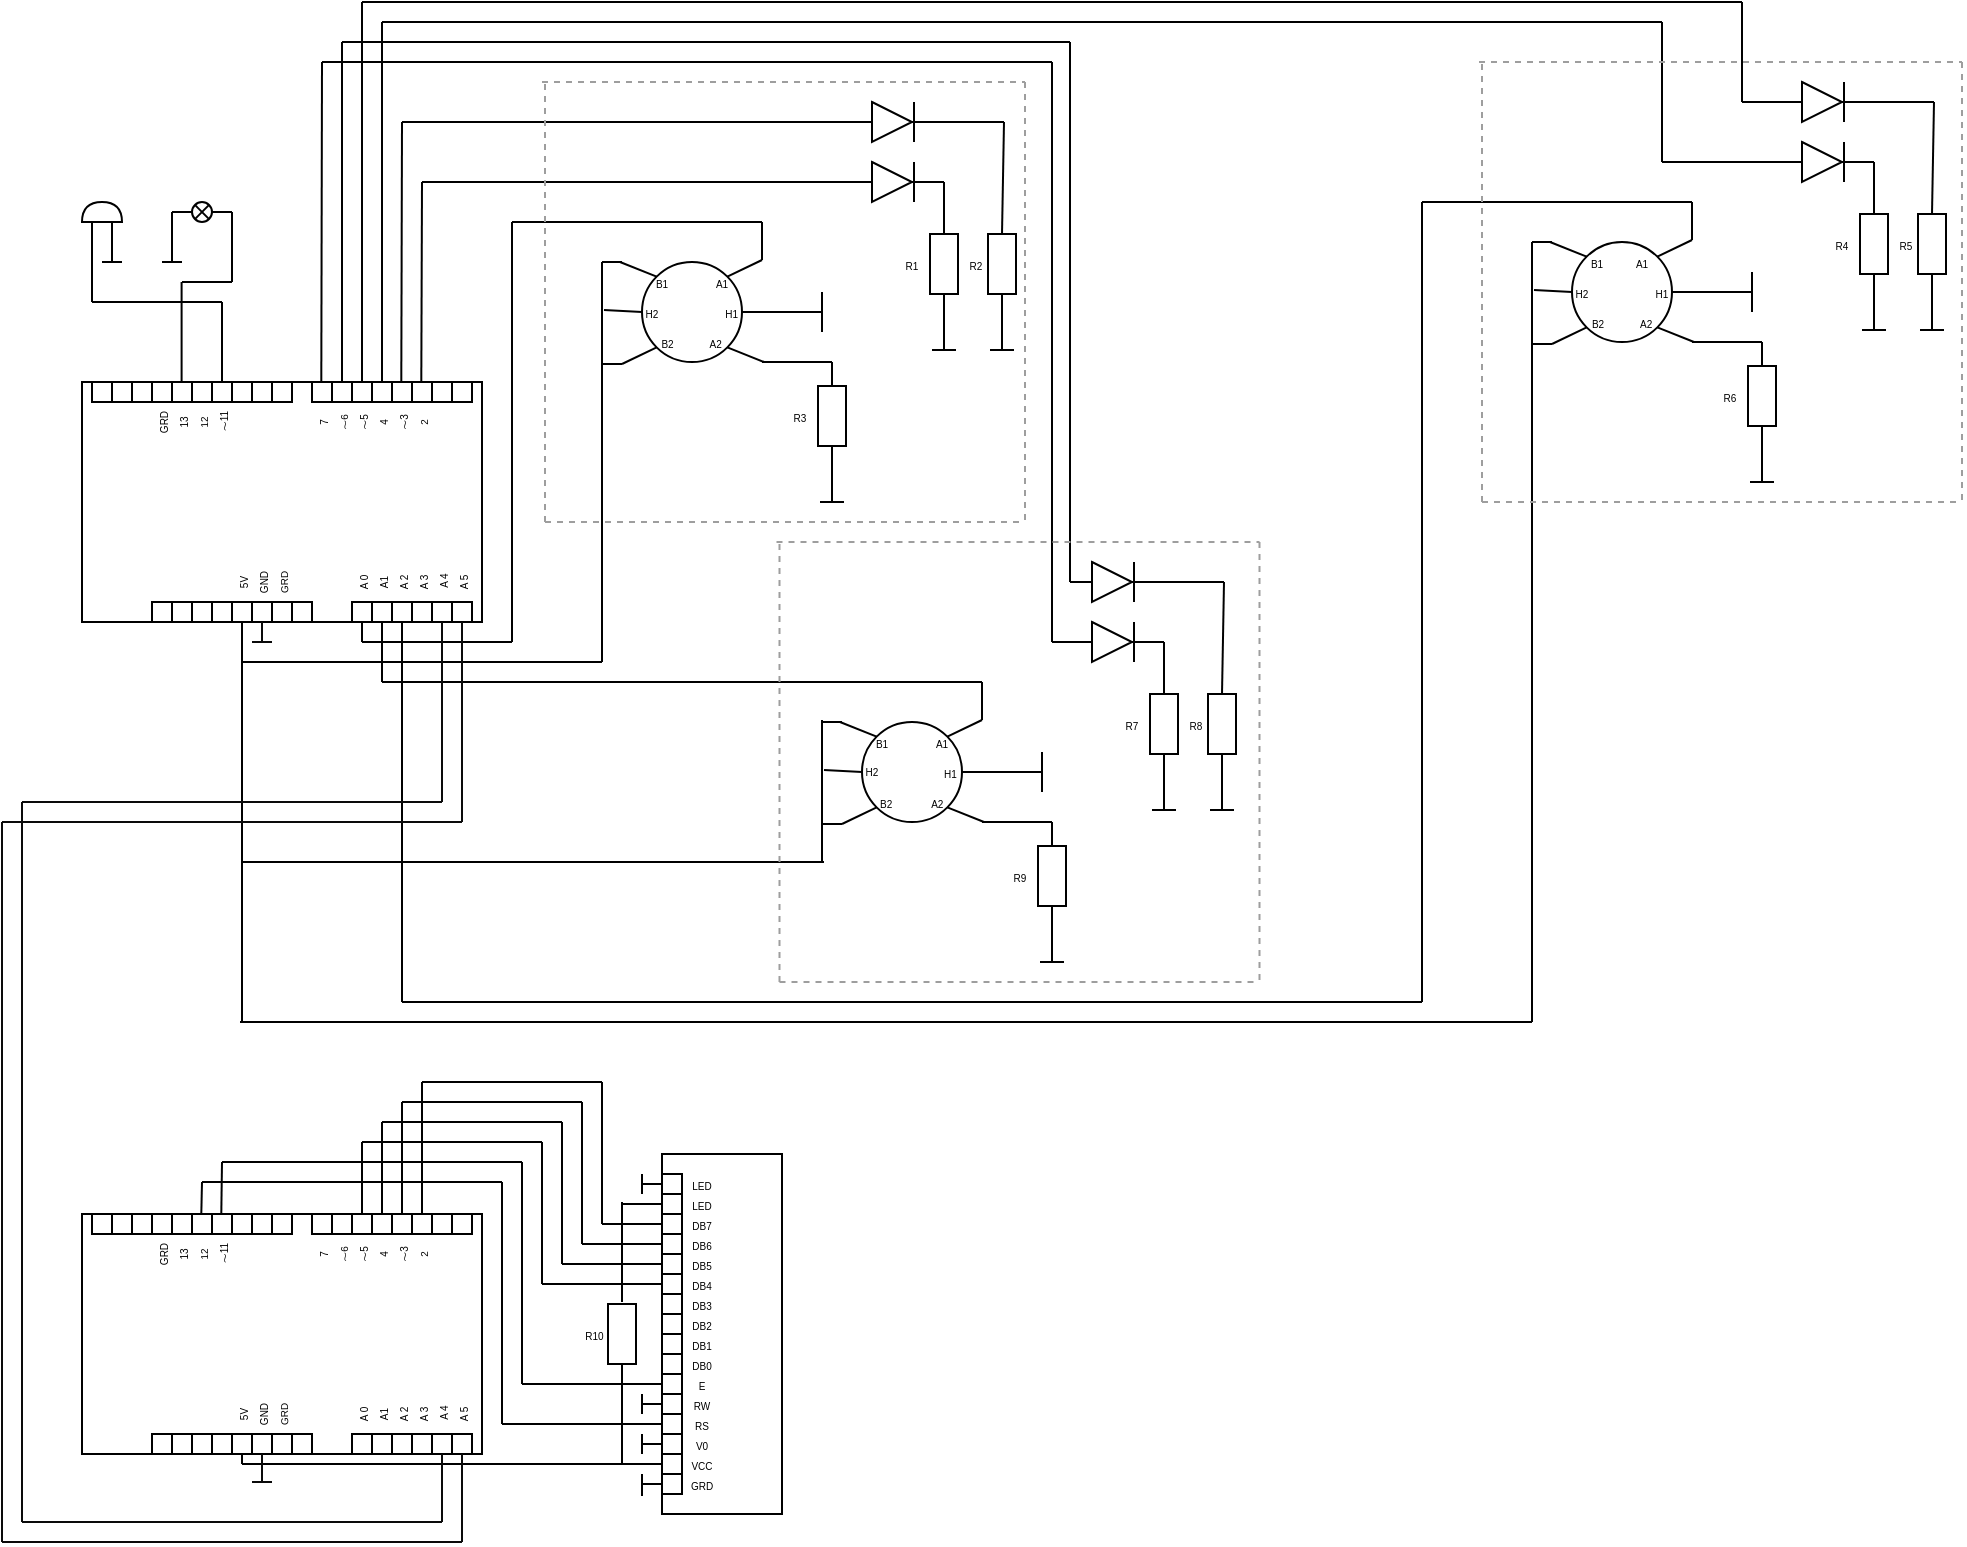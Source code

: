 <mxfile version="13.4.0" type="device"><diagram id="t0L1nAKLWnSszUT6NghO" name="Page-1"><mxGraphModel dx="731" dy="364" grid="1" gridSize="10" guides="1" tooltips="1" connect="1" arrows="1" fold="1" page="1" pageScale="1" pageWidth="1169" pageHeight="827" math="0" shadow="0"><root><mxCell id="0"/><mxCell id="1" parent="0"/><mxCell id="x38YxzfEpatYoRkXYtqc-234" value="" style="endArrow=none;html=1;fontSize=5;strokeColor=#000000;" parent="1" edge="1"><mxGeometry width="50" height="50" relative="1" as="geometry"><mxPoint x="140" y="180" as="sourcePoint"/><mxPoint x="165" y="180" as="targetPoint"/></mxGeometry></mxCell><mxCell id="x38YxzfEpatYoRkXYtqc-1" value="" style="rounded=0;whiteSpace=wrap;html=1;" parent="1" vertex="1"><mxGeometry x="90" y="230" width="200" height="120" as="geometry"/></mxCell><mxCell id="x38YxzfEpatYoRkXYtqc-7" value="" style="rounded=0;whiteSpace=wrap;html=1;" parent="1" vertex="1"><mxGeometry x="105" y="230" width="10" height="10" as="geometry"/></mxCell><mxCell id="x38YxzfEpatYoRkXYtqc-8" value="" style="rounded=0;whiteSpace=wrap;html=1;" parent="1" vertex="1"><mxGeometry x="115" y="230" width="10" height="10" as="geometry"/></mxCell><mxCell id="x38YxzfEpatYoRkXYtqc-9" value="" style="rounded=0;whiteSpace=wrap;html=1;" parent="1" vertex="1"><mxGeometry x="125" y="230" width="10" height="10" as="geometry"/></mxCell><mxCell id="x38YxzfEpatYoRkXYtqc-15" value="" style="rounded=0;whiteSpace=wrap;html=1;" parent="1" vertex="1"><mxGeometry x="135" y="230" width="10" height="10" as="geometry"/></mxCell><mxCell id="x38YxzfEpatYoRkXYtqc-16" value="" style="rounded=0;whiteSpace=wrap;html=1;" parent="1" vertex="1"><mxGeometry x="145" y="230" width="10" height="10" as="geometry"/></mxCell><mxCell id="x38YxzfEpatYoRkXYtqc-17" value="" style="rounded=0;whiteSpace=wrap;html=1;" parent="1" vertex="1"><mxGeometry x="95" y="230" width="10" height="10" as="geometry"/></mxCell><mxCell id="x38YxzfEpatYoRkXYtqc-18" value="" style="rounded=0;whiteSpace=wrap;html=1;" parent="1" vertex="1"><mxGeometry x="155" y="230" width="10" height="10" as="geometry"/></mxCell><mxCell id="x38YxzfEpatYoRkXYtqc-19" value="" style="rounded=0;whiteSpace=wrap;html=1;" parent="1" vertex="1"><mxGeometry x="165" y="230" width="10" height="10" as="geometry"/></mxCell><mxCell id="x38YxzfEpatYoRkXYtqc-20" value="" style="rounded=0;whiteSpace=wrap;html=1;" parent="1" vertex="1"><mxGeometry x="175" y="230" width="10" height="10" as="geometry"/></mxCell><mxCell id="x38YxzfEpatYoRkXYtqc-21" value="" style="rounded=0;whiteSpace=wrap;html=1;" parent="1" vertex="1"><mxGeometry x="185" y="230" width="10" height="10" as="geometry"/></mxCell><mxCell id="x38YxzfEpatYoRkXYtqc-22" value="" style="rounded=0;whiteSpace=wrap;html=1;" parent="1" vertex="1"><mxGeometry x="205" y="230" width="10" height="10" as="geometry"/></mxCell><mxCell id="x38YxzfEpatYoRkXYtqc-23" value="" style="rounded=0;whiteSpace=wrap;html=1;" parent="1" vertex="1"><mxGeometry x="225" y="230" width="10" height="10" as="geometry"/></mxCell><mxCell id="x38YxzfEpatYoRkXYtqc-24" value="" style="rounded=0;whiteSpace=wrap;html=1;" parent="1" vertex="1"><mxGeometry x="235" y="230" width="10" height="10" as="geometry"/></mxCell><mxCell id="x38YxzfEpatYoRkXYtqc-25" value="" style="rounded=0;whiteSpace=wrap;html=1;" parent="1" vertex="1"><mxGeometry x="245" y="230" width="10" height="10" as="geometry"/></mxCell><mxCell id="x38YxzfEpatYoRkXYtqc-26" value="" style="rounded=0;whiteSpace=wrap;html=1;" parent="1" vertex="1"><mxGeometry x="255" y="230" width="10" height="10" as="geometry"/></mxCell><mxCell id="x38YxzfEpatYoRkXYtqc-27" value="" style="rounded=0;whiteSpace=wrap;html=1;" parent="1" vertex="1"><mxGeometry x="265" y="230" width="10" height="10" as="geometry"/></mxCell><mxCell id="x38YxzfEpatYoRkXYtqc-28" value="" style="rounded=0;whiteSpace=wrap;html=1;" parent="1" vertex="1"><mxGeometry x="215" y="230" width="10" height="10" as="geometry"/></mxCell><mxCell id="x38YxzfEpatYoRkXYtqc-30" value="" style="rounded=0;whiteSpace=wrap;html=1;" parent="1" vertex="1"><mxGeometry x="275" y="230" width="10" height="10" as="geometry"/></mxCell><mxCell id="x38YxzfEpatYoRkXYtqc-32" value="" style="rounded=0;whiteSpace=wrap;html=1;" parent="1" vertex="1"><mxGeometry x="95" y="230" width="10" height="10" as="geometry"/></mxCell><mxCell id="x38YxzfEpatYoRkXYtqc-33" value="" style="rounded=0;whiteSpace=wrap;html=1;" parent="1" vertex="1"><mxGeometry x="115" y="230" width="10" height="10" as="geometry"/></mxCell><mxCell id="x38YxzfEpatYoRkXYtqc-34" value="" style="rounded=0;whiteSpace=wrap;html=1;" parent="1" vertex="1"><mxGeometry x="95" y="230" width="10" height="10" as="geometry"/></mxCell><mxCell id="x38YxzfEpatYoRkXYtqc-35" value="" style="rounded=0;whiteSpace=wrap;html=1;" parent="1" vertex="1"><mxGeometry x="115" y="230" width="10" height="10" as="geometry"/></mxCell><mxCell id="x38YxzfEpatYoRkXYtqc-36" value="" style="rounded=0;whiteSpace=wrap;html=1;" parent="1" vertex="1"><mxGeometry x="145" y="230" width="10" height="10" as="geometry"/></mxCell><mxCell id="x38YxzfEpatYoRkXYtqc-37" value="" style="rounded=0;whiteSpace=wrap;html=1;" parent="1" vertex="1"><mxGeometry x="175" y="230" width="10" height="10" as="geometry"/></mxCell><mxCell id="x38YxzfEpatYoRkXYtqc-38" value="" style="rounded=0;whiteSpace=wrap;html=1;" parent="1" vertex="1"><mxGeometry x="135" y="230" width="10" height="10" as="geometry"/></mxCell><mxCell id="x38YxzfEpatYoRkXYtqc-39" value="" style="rounded=0;whiteSpace=wrap;html=1;" parent="1" vertex="1"><mxGeometry x="185" y="340" width="10" height="10" as="geometry"/></mxCell><mxCell id="x38YxzfEpatYoRkXYtqc-40" value="" style="rounded=0;whiteSpace=wrap;html=1;" parent="1" vertex="1"><mxGeometry x="125" y="340" width="10" height="10" as="geometry"/></mxCell><mxCell id="x38YxzfEpatYoRkXYtqc-41" value="" style="rounded=0;whiteSpace=wrap;html=1;" parent="1" vertex="1"><mxGeometry x="145" y="340" width="10" height="10" as="geometry"/></mxCell><mxCell id="x38YxzfEpatYoRkXYtqc-42" value="" style="rounded=0;whiteSpace=wrap;html=1;" parent="1" vertex="1"><mxGeometry x="175" y="340" width="10" height="10" as="geometry"/></mxCell><mxCell id="x38YxzfEpatYoRkXYtqc-43" value="" style="rounded=0;whiteSpace=wrap;html=1;" parent="1" vertex="1"><mxGeometry x="195" y="340" width="10" height="10" as="geometry"/></mxCell><mxCell id="x38YxzfEpatYoRkXYtqc-44" value="" style="rounded=0;whiteSpace=wrap;html=1;" parent="1" vertex="1"><mxGeometry x="165" y="340" width="10" height="10" as="geometry"/></mxCell><mxCell id="x38YxzfEpatYoRkXYtqc-45" value="" style="rounded=0;whiteSpace=wrap;html=1;" parent="1" vertex="1"><mxGeometry x="135" y="340" width="10" height="10" as="geometry"/></mxCell><mxCell id="x38YxzfEpatYoRkXYtqc-46" value="" style="rounded=0;whiteSpace=wrap;html=1;" parent="1" vertex="1"><mxGeometry x="155" y="340" width="10" height="10" as="geometry"/></mxCell><mxCell id="x38YxzfEpatYoRkXYtqc-48" value="" style="rounded=0;whiteSpace=wrap;html=1;" parent="1" vertex="1"><mxGeometry x="255" y="340" width="10" height="10" as="geometry"/></mxCell><mxCell id="x38YxzfEpatYoRkXYtqc-49" value="" style="rounded=0;whiteSpace=wrap;html=1;" parent="1" vertex="1"><mxGeometry x="265" y="340" width="10" height="10" as="geometry"/></mxCell><mxCell id="x38YxzfEpatYoRkXYtqc-50" value="" style="rounded=0;whiteSpace=wrap;html=1;" parent="1" vertex="1"><mxGeometry x="245" y="340" width="10" height="10" as="geometry"/></mxCell><mxCell id="x38YxzfEpatYoRkXYtqc-51" value="" style="rounded=0;whiteSpace=wrap;html=1;" parent="1" vertex="1"><mxGeometry x="275" y="340" width="10" height="10" as="geometry"/></mxCell><mxCell id="x38YxzfEpatYoRkXYtqc-52" value="" style="rounded=0;whiteSpace=wrap;html=1;" parent="1" vertex="1"><mxGeometry x="225" y="340" width="10" height="10" as="geometry"/></mxCell><mxCell id="x38YxzfEpatYoRkXYtqc-53" value="" style="rounded=0;whiteSpace=wrap;html=1;" parent="1" vertex="1"><mxGeometry x="235" y="340" width="10" height="10" as="geometry"/></mxCell><mxCell id="x38YxzfEpatYoRkXYtqc-144" value="⁓11" style="text;html=1;strokeColor=none;fillColor=none;align=center;verticalAlign=middle;whiteSpace=wrap;rounded=0;fontSize=5;rotation=-90;" parent="1" vertex="1"><mxGeometry x="152.5" y="240" width="15" height="20" as="geometry"/></mxCell><mxCell id="x38YxzfEpatYoRkXYtqc-145" value="GRD" style="text;html=1;strokeColor=none;fillColor=none;align=center;verticalAlign=middle;whiteSpace=wrap;rounded=0;fontSize=5;rotation=-90;" parent="1" vertex="1"><mxGeometry x="110" y="240" width="40" height="20" as="geometry"/></mxCell><mxCell id="x38YxzfEpatYoRkXYtqc-146" value="13" style="text;html=1;strokeColor=none;fillColor=none;align=center;verticalAlign=middle;whiteSpace=wrap;rounded=0;fontSize=5;rotation=-90;" parent="1" vertex="1"><mxGeometry x="120" y="240" width="40" height="20" as="geometry"/></mxCell><mxCell id="x38YxzfEpatYoRkXYtqc-148" value="7" style="text;html=1;strokeColor=none;fillColor=none;align=center;verticalAlign=middle;whiteSpace=wrap;rounded=0;fontSize=5;rotation=-90;" parent="1" vertex="1"><mxGeometry x="190" y="240" width="40" height="20" as="geometry"/></mxCell><mxCell id="x38YxzfEpatYoRkXYtqc-149" value="⁓6" style="text;html=1;strokeColor=none;fillColor=none;align=center;verticalAlign=middle;whiteSpace=wrap;rounded=0;fontSize=5;rotation=-91;" parent="1" vertex="1"><mxGeometry x="200" y="240" width="40" height="20" as="geometry"/></mxCell><mxCell id="x38YxzfEpatYoRkXYtqc-150" value="⁓5" style="text;html=1;strokeColor=none;fillColor=none;align=center;verticalAlign=middle;whiteSpace=wrap;rounded=0;fontSize=5;rotation=-90;" parent="1" vertex="1"><mxGeometry x="210" y="240" width="40" height="20" as="geometry"/></mxCell><mxCell id="x38YxzfEpatYoRkXYtqc-151" value="4" style="text;html=1;strokeColor=none;fillColor=none;align=center;verticalAlign=middle;whiteSpace=wrap;rounded=0;fontSize=5;rotation=-90;" parent="1" vertex="1"><mxGeometry x="220" y="240" width="40" height="20" as="geometry"/></mxCell><mxCell id="x38YxzfEpatYoRkXYtqc-152" value="⁓3" style="text;html=1;strokeColor=none;fillColor=none;align=center;verticalAlign=middle;whiteSpace=wrap;rounded=0;fontSize=5;rotation=-90;" parent="1" vertex="1"><mxGeometry x="230" y="240" width="40" height="20" as="geometry"/></mxCell><mxCell id="x38YxzfEpatYoRkXYtqc-153" value="2" style="text;html=1;strokeColor=none;fillColor=none;align=center;verticalAlign=middle;whiteSpace=wrap;rounded=0;fontSize=5;rotation=-91;" parent="1" vertex="1"><mxGeometry x="240" y="240" width="40" height="20" as="geometry"/></mxCell><mxCell id="x38YxzfEpatYoRkXYtqc-155" value="GND" style="text;html=1;strokeColor=none;fillColor=none;align=center;verticalAlign=middle;whiteSpace=wrap;rounded=0;fontSize=5;rotation=-90;" parent="1" vertex="1"><mxGeometry x="160" y="320" width="40" height="20" as="geometry"/></mxCell><mxCell id="x38YxzfEpatYoRkXYtqc-156" value="GRD" style="text;html=1;strokeColor=none;fillColor=none;align=center;verticalAlign=middle;whiteSpace=wrap;rounded=0;fontSize=5;rotation=-91;" parent="1" vertex="1"><mxGeometry x="170" y="320" width="40" height="20" as="geometry"/></mxCell><mxCell id="x38YxzfEpatYoRkXYtqc-157" value="5V" style="text;html=1;strokeColor=none;fillColor=none;align=center;verticalAlign=middle;whiteSpace=wrap;rounded=0;fontSize=5;rotation=270;" parent="1" vertex="1"><mxGeometry x="150" y="320" width="40" height="20" as="geometry"/></mxCell><mxCell id="x38YxzfEpatYoRkXYtqc-158" value="A1" style="text;html=1;strokeColor=none;fillColor=none;align=center;verticalAlign=middle;whiteSpace=wrap;rounded=0;fontSize=5;rotation=-90;" parent="1" vertex="1"><mxGeometry x="220" y="320" width="40" height="20" as="geometry"/></mxCell><mxCell id="x38YxzfEpatYoRkXYtqc-159" value="A 2" style="text;html=1;strokeColor=none;fillColor=none;align=center;verticalAlign=middle;whiteSpace=wrap;rounded=0;fontSize=5;rotation=-90;" parent="1" vertex="1"><mxGeometry x="230" y="320" width="40" height="20" as="geometry"/></mxCell><mxCell id="x38YxzfEpatYoRkXYtqc-160" value="A 0" style="text;html=1;strokeColor=none;fillColor=none;align=center;verticalAlign=middle;whiteSpace=wrap;rounded=0;fontSize=5;rotation=-90;" parent="1" vertex="1"><mxGeometry x="210" y="320" width="40" height="20" as="geometry"/></mxCell><mxCell id="x38YxzfEpatYoRkXYtqc-161" value="A 3" style="text;html=1;strokeColor=none;fillColor=none;align=center;verticalAlign=middle;whiteSpace=wrap;rounded=0;fontSize=5;rotation=-90;" parent="1" vertex="1"><mxGeometry x="240" y="320" width="40" height="20" as="geometry"/></mxCell><mxCell id="x38YxzfEpatYoRkXYtqc-162" value="&amp;nbsp;A 4" style="text;html=1;strokeColor=none;fillColor=none;align=center;verticalAlign=middle;whiteSpace=wrap;rounded=0;fontSize=5;rotation=-90;" parent="1" vertex="1"><mxGeometry x="250" y="320" width="40" height="20" as="geometry"/></mxCell><mxCell id="x38YxzfEpatYoRkXYtqc-163" value="A 5" style="text;html=1;strokeColor=none;fillColor=none;align=center;verticalAlign=middle;whiteSpace=wrap;rounded=0;fontSize=5;rotation=-90;" parent="1" vertex="1"><mxGeometry x="260" y="320" width="40" height="20" as="geometry"/></mxCell><mxCell id="x38YxzfEpatYoRkXYtqc-164" value="" style="rounded=0;whiteSpace=wrap;html=1;" parent="1" vertex="1"><mxGeometry x="90" y="646" width="200" height="120" as="geometry"/></mxCell><mxCell id="x38YxzfEpatYoRkXYtqc-165" value="" style="rounded=0;whiteSpace=wrap;html=1;" parent="1" vertex="1"><mxGeometry x="105" y="646" width="10" height="10" as="geometry"/></mxCell><mxCell id="x38YxzfEpatYoRkXYtqc-166" value="" style="rounded=0;whiteSpace=wrap;html=1;" parent="1" vertex="1"><mxGeometry x="115" y="646" width="10" height="10" as="geometry"/></mxCell><mxCell id="x38YxzfEpatYoRkXYtqc-167" value="" style="rounded=0;whiteSpace=wrap;html=1;" parent="1" vertex="1"><mxGeometry x="125" y="646" width="10" height="10" as="geometry"/></mxCell><mxCell id="x38YxzfEpatYoRkXYtqc-168" value="" style="rounded=0;whiteSpace=wrap;html=1;" parent="1" vertex="1"><mxGeometry x="135" y="646" width="10" height="10" as="geometry"/></mxCell><mxCell id="x38YxzfEpatYoRkXYtqc-169" value="" style="rounded=0;whiteSpace=wrap;html=1;" parent="1" vertex="1"><mxGeometry x="145" y="646" width="10" height="10" as="geometry"/></mxCell><mxCell id="x38YxzfEpatYoRkXYtqc-170" value="" style="rounded=0;whiteSpace=wrap;html=1;" parent="1" vertex="1"><mxGeometry x="95" y="646" width="10" height="10" as="geometry"/></mxCell><mxCell id="x38YxzfEpatYoRkXYtqc-171" value="" style="rounded=0;whiteSpace=wrap;html=1;" parent="1" vertex="1"><mxGeometry x="155" y="646" width="10" height="10" as="geometry"/></mxCell><mxCell id="x38YxzfEpatYoRkXYtqc-172" value="" style="rounded=0;whiteSpace=wrap;html=1;" parent="1" vertex="1"><mxGeometry x="165" y="646" width="10" height="10" as="geometry"/></mxCell><mxCell id="x38YxzfEpatYoRkXYtqc-173" value="" style="rounded=0;whiteSpace=wrap;html=1;" parent="1" vertex="1"><mxGeometry x="175" y="646" width="10" height="10" as="geometry"/></mxCell><mxCell id="x38YxzfEpatYoRkXYtqc-174" value="" style="rounded=0;whiteSpace=wrap;html=1;" parent="1" vertex="1"><mxGeometry x="185" y="646" width="10" height="10" as="geometry"/></mxCell><mxCell id="x38YxzfEpatYoRkXYtqc-175" value="" style="rounded=0;whiteSpace=wrap;html=1;" parent="1" vertex="1"><mxGeometry x="205" y="646" width="10" height="10" as="geometry"/></mxCell><mxCell id="x38YxzfEpatYoRkXYtqc-176" value="" style="rounded=0;whiteSpace=wrap;html=1;" parent="1" vertex="1"><mxGeometry x="225" y="646" width="10" height="10" as="geometry"/></mxCell><mxCell id="x38YxzfEpatYoRkXYtqc-177" value="" style="rounded=0;whiteSpace=wrap;html=1;" parent="1" vertex="1"><mxGeometry x="235" y="646" width="10" height="10" as="geometry"/></mxCell><mxCell id="x38YxzfEpatYoRkXYtqc-178" value="" style="rounded=0;whiteSpace=wrap;html=1;" parent="1" vertex="1"><mxGeometry x="245" y="646" width="10" height="10" as="geometry"/></mxCell><mxCell id="x38YxzfEpatYoRkXYtqc-179" value="" style="rounded=0;whiteSpace=wrap;html=1;" parent="1" vertex="1"><mxGeometry x="255" y="646" width="10" height="10" as="geometry"/></mxCell><mxCell id="x38YxzfEpatYoRkXYtqc-180" value="" style="rounded=0;whiteSpace=wrap;html=1;" parent="1" vertex="1"><mxGeometry x="265" y="646" width="10" height="10" as="geometry"/></mxCell><mxCell id="x38YxzfEpatYoRkXYtqc-181" value="" style="rounded=0;whiteSpace=wrap;html=1;" parent="1" vertex="1"><mxGeometry x="215" y="646" width="10" height="10" as="geometry"/></mxCell><mxCell id="x38YxzfEpatYoRkXYtqc-182" value="" style="rounded=0;whiteSpace=wrap;html=1;" parent="1" vertex="1"><mxGeometry x="275" y="646" width="10" height="10" as="geometry"/></mxCell><mxCell id="x38YxzfEpatYoRkXYtqc-183" value="" style="rounded=0;whiteSpace=wrap;html=1;" parent="1" vertex="1"><mxGeometry x="95" y="646" width="10" height="10" as="geometry"/></mxCell><mxCell id="x38YxzfEpatYoRkXYtqc-184" value="" style="rounded=0;whiteSpace=wrap;html=1;" parent="1" vertex="1"><mxGeometry x="115" y="646" width="10" height="10" as="geometry"/></mxCell><mxCell id="x38YxzfEpatYoRkXYtqc-185" value="" style="rounded=0;whiteSpace=wrap;html=1;" parent="1" vertex="1"><mxGeometry x="95" y="646" width="10" height="10" as="geometry"/></mxCell><mxCell id="x38YxzfEpatYoRkXYtqc-186" value="" style="rounded=0;whiteSpace=wrap;html=1;" parent="1" vertex="1"><mxGeometry x="115" y="646" width="10" height="10" as="geometry"/></mxCell><mxCell id="x38YxzfEpatYoRkXYtqc-187" value="" style="rounded=0;whiteSpace=wrap;html=1;" parent="1" vertex="1"><mxGeometry x="145" y="646" width="10" height="10" as="geometry"/></mxCell><mxCell id="x38YxzfEpatYoRkXYtqc-188" value="" style="rounded=0;whiteSpace=wrap;html=1;" parent="1" vertex="1"><mxGeometry x="175" y="646" width="10" height="10" as="geometry"/></mxCell><mxCell id="x38YxzfEpatYoRkXYtqc-189" value="" style="rounded=0;whiteSpace=wrap;html=1;" parent="1" vertex="1"><mxGeometry x="135" y="646" width="10" height="10" as="geometry"/></mxCell><mxCell id="x38YxzfEpatYoRkXYtqc-190" value="" style="rounded=0;whiteSpace=wrap;html=1;" parent="1" vertex="1"><mxGeometry x="185" y="756" width="10" height="10" as="geometry"/></mxCell><mxCell id="x38YxzfEpatYoRkXYtqc-191" value="" style="rounded=0;whiteSpace=wrap;html=1;" parent="1" vertex="1"><mxGeometry x="125" y="756" width="10" height="10" as="geometry"/></mxCell><mxCell id="x38YxzfEpatYoRkXYtqc-192" value="" style="rounded=0;whiteSpace=wrap;html=1;" parent="1" vertex="1"><mxGeometry x="145" y="756" width="10" height="10" as="geometry"/></mxCell><mxCell id="x38YxzfEpatYoRkXYtqc-193" value="" style="rounded=0;whiteSpace=wrap;html=1;" parent="1" vertex="1"><mxGeometry x="175" y="756" width="10" height="10" as="geometry"/></mxCell><mxCell id="x38YxzfEpatYoRkXYtqc-194" value="" style="rounded=0;whiteSpace=wrap;html=1;" parent="1" vertex="1"><mxGeometry x="195" y="756" width="10" height="10" as="geometry"/></mxCell><mxCell id="x38YxzfEpatYoRkXYtqc-195" value="" style="rounded=0;whiteSpace=wrap;html=1;" parent="1" vertex="1"><mxGeometry x="165" y="756" width="10" height="10" as="geometry"/></mxCell><mxCell id="x38YxzfEpatYoRkXYtqc-196" value="" style="rounded=0;whiteSpace=wrap;html=1;" parent="1" vertex="1"><mxGeometry x="135" y="756" width="10" height="10" as="geometry"/></mxCell><mxCell id="x38YxzfEpatYoRkXYtqc-197" value="" style="rounded=0;whiteSpace=wrap;html=1;" parent="1" vertex="1"><mxGeometry x="155" y="756" width="10" height="10" as="geometry"/></mxCell><mxCell id="x38YxzfEpatYoRkXYtqc-198" value="" style="rounded=0;whiteSpace=wrap;html=1;" parent="1" vertex="1"><mxGeometry x="255" y="756" width="10" height="10" as="geometry"/></mxCell><mxCell id="x38YxzfEpatYoRkXYtqc-199" value="" style="rounded=0;whiteSpace=wrap;html=1;" parent="1" vertex="1"><mxGeometry x="265" y="756" width="10" height="10" as="geometry"/></mxCell><mxCell id="x38YxzfEpatYoRkXYtqc-200" value="" style="rounded=0;whiteSpace=wrap;html=1;" parent="1" vertex="1"><mxGeometry x="245" y="756" width="10" height="10" as="geometry"/></mxCell><mxCell id="x38YxzfEpatYoRkXYtqc-201" value="" style="rounded=0;whiteSpace=wrap;html=1;" parent="1" vertex="1"><mxGeometry x="275" y="756" width="10" height="10" as="geometry"/></mxCell><mxCell id="x38YxzfEpatYoRkXYtqc-202" value="" style="rounded=0;whiteSpace=wrap;html=1;" parent="1" vertex="1"><mxGeometry x="225" y="756" width="10" height="10" as="geometry"/></mxCell><mxCell id="x38YxzfEpatYoRkXYtqc-203" value="" style="rounded=0;whiteSpace=wrap;html=1;" parent="1" vertex="1"><mxGeometry x="235" y="756" width="10" height="10" as="geometry"/></mxCell><mxCell id="x38YxzfEpatYoRkXYtqc-204" value="⁓11" style="text;html=1;strokeColor=none;fillColor=none;align=center;verticalAlign=middle;whiteSpace=wrap;rounded=0;fontSize=5;rotation=-90;" parent="1" vertex="1"><mxGeometry x="152.5" y="656" width="15" height="20" as="geometry"/></mxCell><mxCell id="x38YxzfEpatYoRkXYtqc-205" value="GRD" style="text;html=1;strokeColor=none;fillColor=none;align=center;verticalAlign=middle;whiteSpace=wrap;rounded=0;fontSize=5;rotation=-90;" parent="1" vertex="1"><mxGeometry x="110" y="656" width="40" height="20" as="geometry"/></mxCell><mxCell id="x38YxzfEpatYoRkXYtqc-206" value="13" style="text;html=1;strokeColor=none;fillColor=none;align=center;verticalAlign=middle;whiteSpace=wrap;rounded=0;fontSize=5;rotation=-90;" parent="1" vertex="1"><mxGeometry x="120" y="656" width="40" height="20" as="geometry"/></mxCell><mxCell id="x38YxzfEpatYoRkXYtqc-207" value="7" style="text;html=1;strokeColor=none;fillColor=none;align=center;verticalAlign=middle;whiteSpace=wrap;rounded=0;fontSize=5;rotation=-90;" parent="1" vertex="1"><mxGeometry x="190" y="656" width="40" height="20" as="geometry"/></mxCell><mxCell id="x38YxzfEpatYoRkXYtqc-208" value="⁓6" style="text;html=1;strokeColor=none;fillColor=none;align=center;verticalAlign=middle;whiteSpace=wrap;rounded=0;fontSize=5;rotation=-91;" parent="1" vertex="1"><mxGeometry x="200" y="656" width="40" height="20" as="geometry"/></mxCell><mxCell id="x38YxzfEpatYoRkXYtqc-209" value="⁓5" style="text;html=1;strokeColor=none;fillColor=none;align=center;verticalAlign=middle;whiteSpace=wrap;rounded=0;fontSize=5;rotation=-90;" parent="1" vertex="1"><mxGeometry x="210" y="656" width="40" height="20" as="geometry"/></mxCell><mxCell id="x38YxzfEpatYoRkXYtqc-210" value="4" style="text;html=1;strokeColor=none;fillColor=none;align=center;verticalAlign=middle;whiteSpace=wrap;rounded=0;fontSize=5;rotation=-90;" parent="1" vertex="1"><mxGeometry x="220" y="656" width="40" height="20" as="geometry"/></mxCell><mxCell id="x38YxzfEpatYoRkXYtqc-211" value="⁓3" style="text;html=1;strokeColor=none;fillColor=none;align=center;verticalAlign=middle;whiteSpace=wrap;rounded=0;fontSize=5;rotation=-90;" parent="1" vertex="1"><mxGeometry x="230" y="656" width="40" height="20" as="geometry"/></mxCell><mxCell id="x38YxzfEpatYoRkXYtqc-212" value="2" style="text;html=1;strokeColor=none;fillColor=none;align=center;verticalAlign=middle;whiteSpace=wrap;rounded=0;fontSize=5;rotation=-91;" parent="1" vertex="1"><mxGeometry x="240" y="656" width="40" height="20" as="geometry"/></mxCell><mxCell id="x38YxzfEpatYoRkXYtqc-213" value="GND" style="text;html=1;strokeColor=none;fillColor=none;align=center;verticalAlign=middle;whiteSpace=wrap;rounded=0;fontSize=5;rotation=-90;" parent="1" vertex="1"><mxGeometry x="160" y="736" width="40" height="20" as="geometry"/></mxCell><mxCell id="x38YxzfEpatYoRkXYtqc-214" value="GRD" style="text;html=1;strokeColor=none;fillColor=none;align=center;verticalAlign=middle;whiteSpace=wrap;rounded=0;fontSize=5;rotation=-91;" parent="1" vertex="1"><mxGeometry x="170" y="736" width="40" height="20" as="geometry"/></mxCell><mxCell id="x38YxzfEpatYoRkXYtqc-215" value="5V" style="text;html=1;strokeColor=none;fillColor=none;align=center;verticalAlign=middle;whiteSpace=wrap;rounded=0;fontSize=5;rotation=270;" parent="1" vertex="1"><mxGeometry x="150" y="736" width="40" height="20" as="geometry"/></mxCell><mxCell id="x38YxzfEpatYoRkXYtqc-216" value="A1" style="text;html=1;strokeColor=none;fillColor=none;align=center;verticalAlign=middle;whiteSpace=wrap;rounded=0;fontSize=5;rotation=-90;" parent="1" vertex="1"><mxGeometry x="220" y="736" width="40" height="20" as="geometry"/></mxCell><mxCell id="x38YxzfEpatYoRkXYtqc-217" value="A 2" style="text;html=1;strokeColor=none;fillColor=none;align=center;verticalAlign=middle;whiteSpace=wrap;rounded=0;fontSize=5;rotation=-90;" parent="1" vertex="1"><mxGeometry x="230" y="736" width="40" height="20" as="geometry"/></mxCell><mxCell id="x38YxzfEpatYoRkXYtqc-218" value="A 0" style="text;html=1;strokeColor=none;fillColor=none;align=center;verticalAlign=middle;whiteSpace=wrap;rounded=0;fontSize=5;rotation=-90;" parent="1" vertex="1"><mxGeometry x="210" y="736" width="40" height="20" as="geometry"/></mxCell><mxCell id="x38YxzfEpatYoRkXYtqc-219" value="A 3" style="text;html=1;strokeColor=none;fillColor=none;align=center;verticalAlign=middle;whiteSpace=wrap;rounded=0;fontSize=5;rotation=-90;" parent="1" vertex="1"><mxGeometry x="240" y="736" width="40" height="20" as="geometry"/></mxCell><mxCell id="x38YxzfEpatYoRkXYtqc-220" value="&amp;nbsp;A 4" style="text;html=1;strokeColor=none;fillColor=none;align=center;verticalAlign=middle;whiteSpace=wrap;rounded=0;fontSize=5;rotation=-90;" parent="1" vertex="1"><mxGeometry x="250" y="736" width="40" height="20" as="geometry"/></mxCell><mxCell id="x38YxzfEpatYoRkXYtqc-221" value="A 5" style="text;html=1;strokeColor=none;fillColor=none;align=center;verticalAlign=middle;whiteSpace=wrap;rounded=0;fontSize=5;rotation=-90;" parent="1" vertex="1"><mxGeometry x="260" y="736" width="40" height="20" as="geometry"/></mxCell><mxCell id="x38YxzfEpatYoRkXYtqc-224" value="" style="shape=sumEllipse;perimeter=ellipsePerimeter;whiteSpace=wrap;html=1;backgroundOutline=1;fontSize=5;" parent="1" vertex="1"><mxGeometry x="145" y="140" width="10" height="10" as="geometry"/></mxCell><mxCell id="x38YxzfEpatYoRkXYtqc-230" value="" style="endArrow=none;html=1;fontSize=5;" parent="1" edge="1"><mxGeometry width="50" height="50" relative="1" as="geometry"><mxPoint x="139.8" y="230" as="sourcePoint"/><mxPoint x="139.8" y="180" as="targetPoint"/></mxGeometry></mxCell><mxCell id="x38YxzfEpatYoRkXYtqc-236" value="" style="endArrow=none;html=1;strokeColor=#000000;fontSize=5;" parent="1" edge="1"><mxGeometry width="50" height="50" relative="1" as="geometry"><mxPoint x="165" y="180" as="sourcePoint"/><mxPoint x="165" y="145" as="targetPoint"/><Array as="points"><mxPoint x="165" y="160"/></Array></mxGeometry></mxCell><mxCell id="x38YxzfEpatYoRkXYtqc-238" value="" style="endArrow=none;html=1;strokeColor=#000000;fontSize=5;entryX=0;entryY=0.5;entryDx=0;entryDy=0;" parent="1" target="x38YxzfEpatYoRkXYtqc-224" edge="1"><mxGeometry width="50" height="50" relative="1" as="geometry"><mxPoint x="135" y="145" as="sourcePoint"/><mxPoint x="245" y="150" as="targetPoint"/></mxGeometry></mxCell><mxCell id="x38YxzfEpatYoRkXYtqc-239" value="" style="endArrow=none;html=1;strokeColor=#000000;fontSize=5;exitX=1;exitY=0.5;exitDx=0;exitDy=0;" parent="1" source="x38YxzfEpatYoRkXYtqc-224" edge="1"><mxGeometry width="50" height="50" relative="1" as="geometry"><mxPoint x="195" y="200" as="sourcePoint"/><mxPoint x="165" y="145" as="targetPoint"/></mxGeometry></mxCell><mxCell id="x38YxzfEpatYoRkXYtqc-243" value="" style="shape=delay;whiteSpace=wrap;html=1;fontSize=5;rotation=-90;" parent="1" vertex="1"><mxGeometry x="95" y="135" width="10" height="20" as="geometry"/></mxCell><mxCell id="x38YxzfEpatYoRkXYtqc-244" value="" style="endArrow=none;html=1;strokeColor=#000000;strokeWidth=1;fontSize=5;entryX=0;entryY=0.25;entryDx=0;entryDy=0;" parent="1" target="x38YxzfEpatYoRkXYtqc-243" edge="1"><mxGeometry width="50" height="50" relative="1" as="geometry"><mxPoint x="95" y="190" as="sourcePoint"/><mxPoint x="245" y="150" as="targetPoint"/></mxGeometry></mxCell><mxCell id="x38YxzfEpatYoRkXYtqc-245" value="" style="endArrow=none;html=1;strokeColor=#000000;strokeWidth=1;fontSize=5;" parent="1" edge="1"><mxGeometry width="50" height="50" relative="1" as="geometry"><mxPoint x="95" y="190" as="sourcePoint"/><mxPoint x="160" y="190" as="targetPoint"/></mxGeometry></mxCell><mxCell id="x38YxzfEpatYoRkXYtqc-246" value="" style="endArrow=none;html=1;strokeColor=#000000;strokeWidth=1;fontSize=5;exitX=0.5;exitY=0;exitDx=0;exitDy=0;" parent="1" source="x38YxzfEpatYoRkXYtqc-18" edge="1"><mxGeometry width="50" height="50" relative="1" as="geometry"><mxPoint x="195" y="200" as="sourcePoint"/><mxPoint x="160" y="190" as="targetPoint"/></mxGeometry></mxCell><mxCell id="x38YxzfEpatYoRkXYtqc-247" value="" style="endArrow=none;html=1;strokeColor=#000000;strokeWidth=1;fontSize=5;entryX=0;entryY=0.75;entryDx=0;entryDy=0;" parent="1" target="x38YxzfEpatYoRkXYtqc-243" edge="1"><mxGeometry width="50" height="50" relative="1" as="geometry"><mxPoint x="105" y="170" as="sourcePoint"/><mxPoint x="245" y="150" as="targetPoint"/></mxGeometry></mxCell><mxCell id="x38YxzfEpatYoRkXYtqc-248" value="" style="endArrow=none;html=1;strokeColor=#000000;strokeWidth=1;fontSize=5;" parent="1" edge="1"><mxGeometry width="50" height="50" relative="1" as="geometry"><mxPoint x="100" y="170" as="sourcePoint"/><mxPoint x="110" y="170" as="targetPoint"/><Array as="points"><mxPoint x="105" y="170"/></Array></mxGeometry></mxCell><mxCell id="x38YxzfEpatYoRkXYtqc-296" value="" style="endArrow=none;html=1;strokeColor=#000000;strokeWidth=1;fontSize=5;exitX=1;exitY=0.5;exitDx=0;exitDy=0;" parent="1" source="x38YxzfEpatYoRkXYtqc-153" edge="1"><mxGeometry width="50" height="50" relative="1" as="geometry"><mxPoint x="365" y="220" as="sourcePoint"/><mxPoint x="260" y="130" as="targetPoint"/></mxGeometry></mxCell><mxCell id="x38YxzfEpatYoRkXYtqc-297" value="" style="endArrow=none;html=1;strokeColor=#000000;strokeWidth=1;fontSize=5;exitX=1;exitY=0;exitDx=0;exitDy=0;" parent="1" source="x38YxzfEpatYoRkXYtqc-153" edge="1"><mxGeometry width="50" height="50" relative="1" as="geometry"><mxPoint x="365" y="220" as="sourcePoint"/><mxPoint x="250" y="100" as="targetPoint"/></mxGeometry></mxCell><mxCell id="x38YxzfEpatYoRkXYtqc-307" value="" style="group" parent="1" vertex="1" connectable="0"><mxGeometry x="130" y="145" width="10" height="25" as="geometry"/></mxCell><mxCell id="x38YxzfEpatYoRkXYtqc-249" value="" style="endArrow=none;html=1;strokeColor=#000000;strokeWidth=1;fontSize=5;" parent="x38YxzfEpatYoRkXYtqc-307" edge="1"><mxGeometry width="50" height="50" relative="1" as="geometry"><mxPoint x="5" y="25" as="sourcePoint"/><mxPoint x="5" as="targetPoint"/></mxGeometry></mxCell><mxCell id="x38YxzfEpatYoRkXYtqc-250" value="" style="endArrow=none;html=1;strokeColor=#000000;strokeWidth=1;fontSize=5;" parent="x38YxzfEpatYoRkXYtqc-307" edge="1"><mxGeometry width="50" height="50" relative="1" as="geometry"><mxPoint y="25" as="sourcePoint"/><mxPoint x="10" y="25" as="targetPoint"/></mxGeometry></mxCell><mxCell id="x38YxzfEpatYoRkXYtqc-319" value="" style="group" parent="1" vertex="1" connectable="0"><mxGeometry x="340" y="90" width="217" height="201" as="geometry"/></mxCell><mxCell id="x38YxzfEpatYoRkXYtqc-318" value="" style="group" parent="x38YxzfEpatYoRkXYtqc-319" vertex="1" connectable="0"><mxGeometry width="217" height="201" as="geometry"/></mxCell><mxCell id="x38YxzfEpatYoRkXYtqc-317" value="" style="group" parent="x38YxzfEpatYoRkXYtqc-318" vertex="1" connectable="0"><mxGeometry width="217" height="201" as="geometry"/></mxCell><mxCell id="x38YxzfEpatYoRkXYtqc-295" value="" style="endArrow=none;html=1;strokeColor=#000000;strokeWidth=1;fontSize=5;" parent="x38YxzfEpatYoRkXYtqc-317" edge="1"><mxGeometry width="50" height="50" relative="1" as="geometry"><mxPoint x="-80" y="40" as="sourcePoint"/><mxPoint x="181" y="40" as="targetPoint"/></mxGeometry></mxCell><mxCell id="x38YxzfEpatYoRkXYtqc-298" value="" style="endArrow=none;html=1;strokeColor=#000000;strokeWidth=1;fontSize=5;" parent="x38YxzfEpatYoRkXYtqc-317" edge="1"><mxGeometry width="50" height="50" relative="1" as="geometry"><mxPoint x="-90" y="10" as="sourcePoint"/><mxPoint x="211" y="10" as="targetPoint"/></mxGeometry></mxCell><mxCell id="x38YxzfEpatYoRkXYtqc-331" value="" style="group;rotation=-90;" parent="x38YxzfEpatYoRkXYtqc-317" vertex="1" connectable="0"><mxGeometry x="30" y="60" width="60" height="90" as="geometry"/></mxCell><mxCell id="x38YxzfEpatYoRkXYtqc-320" value="" style="ellipse;whiteSpace=wrap;html=1;aspect=fixed;fontSize=5;rotation=-90;" parent="x38YxzfEpatYoRkXYtqc-331" vertex="1"><mxGeometry y="20" width="50" height="50" as="geometry"/></mxCell><mxCell id="x38YxzfEpatYoRkXYtqc-325" value="" style="endArrow=none;html=1;strokeColor=#000000;strokeWidth=1;fontSize=5;entryX=0;entryY=0;entryDx=0;entryDy=0;" parent="x38YxzfEpatYoRkXYtqc-331" target="x38YxzfEpatYoRkXYtqc-320" edge="1"><mxGeometry width="50" height="50" relative="1" as="geometry"><mxPoint x="-10" y="71" as="sourcePoint"/><mxPoint x="-1" y="180" as="targetPoint"/></mxGeometry></mxCell><mxCell id="x38YxzfEpatYoRkXYtqc-326" value="" style="endArrow=none;html=1;strokeColor=#000000;strokeWidth=1;fontSize=5;entryX=0.5;entryY=0;entryDx=0;entryDy=0;" parent="x38YxzfEpatYoRkXYtqc-331" target="x38YxzfEpatYoRkXYtqc-320" edge="1"><mxGeometry width="50" height="50" relative="1" as="geometry"><mxPoint x="-19" y="44" as="sourcePoint"/><mxPoint x="-1" y="180" as="targetPoint"/></mxGeometry></mxCell><mxCell id="x38YxzfEpatYoRkXYtqc-327" value="" style="endArrow=none;html=1;strokeColor=#000000;strokeWidth=1;fontSize=5;exitX=1;exitY=0;exitDx=0;exitDy=0;" parent="x38YxzfEpatYoRkXYtqc-331" source="x38YxzfEpatYoRkXYtqc-320" edge="1"><mxGeometry width="50" height="50" relative="1" as="geometry"><mxPoint x="50" y="231" as="sourcePoint"/><mxPoint x="-11" y="20" as="targetPoint"/></mxGeometry></mxCell><mxCell id="x38YxzfEpatYoRkXYtqc-328" value="" style="endArrow=none;html=1;strokeColor=#000000;strokeWidth=1;fontSize=5;entryX=0;entryY=1;entryDx=0;entryDy=0;" parent="x38YxzfEpatYoRkXYtqc-331" target="x38YxzfEpatYoRkXYtqc-320" edge="1"><mxGeometry width="50" height="50" relative="1" as="geometry"><mxPoint x="61" y="70" as="sourcePoint"/><mxPoint x="-1" y="180" as="targetPoint"/></mxGeometry></mxCell><mxCell id="x38YxzfEpatYoRkXYtqc-329" value="" style="endArrow=none;html=1;strokeColor=#000000;strokeWidth=1;fontSize=5;entryX=0.5;entryY=1;entryDx=0;entryDy=0;" parent="x38YxzfEpatYoRkXYtqc-331" target="x38YxzfEpatYoRkXYtqc-320" edge="1"><mxGeometry width="50" height="50" relative="1" as="geometry"><mxPoint x="90" y="45" as="sourcePoint"/><mxPoint x="-1" y="180" as="targetPoint"/></mxGeometry></mxCell><mxCell id="x38YxzfEpatYoRkXYtqc-330" value="" style="endArrow=none;html=1;strokeColor=#000000;strokeWidth=1;fontSize=5;entryX=1;entryY=1;entryDx=0;entryDy=0;" parent="x38YxzfEpatYoRkXYtqc-331" target="x38YxzfEpatYoRkXYtqc-320" edge="1"><mxGeometry width="50" height="50" relative="1" as="geometry"><mxPoint x="60" y="19" as="sourcePoint"/><mxPoint x="-1" y="180" as="targetPoint"/></mxGeometry></mxCell><mxCell id="MyoEEXGYNTnoHX1dEh81-190" value="A1" style="text;html=1;strokeColor=none;fillColor=none;align=center;verticalAlign=middle;whiteSpace=wrap;rounded=0;fontSize=5;" vertex="1" parent="x38YxzfEpatYoRkXYtqc-331"><mxGeometry x="20" y="20" width="40" height="20" as="geometry"/></mxCell><mxCell id="MyoEEXGYNTnoHX1dEh81-193" value="&amp;nbsp; &amp;nbsp; &amp;nbsp; &amp;nbsp;H1" style="text;html=1;strokeColor=none;fillColor=none;align=center;verticalAlign=middle;whiteSpace=wrap;rounded=0;fontSize=5;" vertex="1" parent="x38YxzfEpatYoRkXYtqc-331"><mxGeometry x="20" y="35" width="40" height="20" as="geometry"/></mxCell><mxCell id="MyoEEXGYNTnoHX1dEh81-196" value="&amp;nbsp; &amp;nbsp; &amp;nbsp; &amp;nbsp; &amp;nbsp; A2" style="text;html=1;strokeColor=none;fillColor=none;align=center;verticalAlign=middle;whiteSpace=wrap;rounded=0;fontSize=5;" vertex="1" parent="x38YxzfEpatYoRkXYtqc-331"><mxGeometry x="10" y="50" width="40" height="20" as="geometry"/></mxCell><mxCell id="MyoEEXGYNTnoHX1dEh81-199" value="B1&lt;span style=&quot;color: rgba(0 , 0 , 0 , 0) ; font-family: monospace ; font-size: 0px&quot;&gt;%3CmxGraphModel%3E%3Croot%3E%3CmxCell%20id%3D%220%22%2F%3E%3CmxCell%20id%3D%221%22%20parent%3D%220%22%2F%3E%3CmxCell%20id%3D%222%22%20value%3D%22A2%22%20style%3D%22text%3Bhtml%3D1%3BstrokeColor%3Dnone%3BfillColor%3Dnone%3Balign%3Dcenter%3BverticalAlign%3Dmiddle%3BwhiteSpace%3Dwrap%3Brounded%3D0%3BfontSize%3D5%3B%22%20vertex%3D%221%22%20parent%3D%221%22%3E%3CmxGeometry%20x%3D%22380%22%20y%3D%22200%22%20width%3D%2240%22%20height%3D%2220%22%20as%3D%22geometry%22%2F%3E%3C%2FmxCell%3E%3C%2Froot%3E%3C%2FmxGraphModel%3E&lt;/span&gt;" style="text;html=1;strokeColor=none;fillColor=none;align=center;verticalAlign=middle;whiteSpace=wrap;rounded=0;fontSize=5;" vertex="1" parent="x38YxzfEpatYoRkXYtqc-331"><mxGeometry x="-10" y="20" width="40" height="20" as="geometry"/></mxCell><mxCell id="MyoEEXGYNTnoHX1dEh81-202" value="H2" style="text;html=1;strokeColor=none;fillColor=none;align=center;verticalAlign=middle;whiteSpace=wrap;rounded=0;fontSize=5;" vertex="1" parent="x38YxzfEpatYoRkXYtqc-331"><mxGeometry x="-20" y="35" width="50" height="20" as="geometry"/></mxCell><mxCell id="MyoEEXGYNTnoHX1dEh81-207" value="&amp;nbsp; &amp;nbsp; B2" style="text;html=1;strokeColor=none;fillColor=none;align=center;verticalAlign=middle;whiteSpace=wrap;rounded=0;fontSize=5;" vertex="1" parent="x38YxzfEpatYoRkXYtqc-331"><mxGeometry x="-20" y="50" width="60" height="20" as="geometry"/></mxCell><mxCell id="x38YxzfEpatYoRkXYtqc-332" value="" style="endArrow=none;html=1;strokeColor=#000000;strokeWidth=1;fontSize=5;" parent="x38YxzfEpatYoRkXYtqc-317" edge="1"><mxGeometry width="50" height="50" relative="1" as="geometry"><mxPoint x="10" y="140" as="sourcePoint"/><mxPoint x="10" y="80" as="targetPoint"/></mxGeometry></mxCell><mxCell id="x38YxzfEpatYoRkXYtqc-333" value="" style="endArrow=none;html=1;strokeColor=#000000;strokeWidth=1;fontSize=5;" parent="x38YxzfEpatYoRkXYtqc-317" edge="1"><mxGeometry width="50" height="50" relative="1" as="geometry"><mxPoint x="10" y="80" as="sourcePoint"/><mxPoint x="20" y="80" as="targetPoint"/></mxGeometry></mxCell><mxCell id="x38YxzfEpatYoRkXYtqc-334" value="" style="endArrow=none;html=1;strokeColor=#000000;strokeWidth=1;fontSize=5;" parent="x38YxzfEpatYoRkXYtqc-317" edge="1"><mxGeometry width="50" height="50" relative="1" as="geometry"><mxPoint x="10" y="131" as="sourcePoint"/><mxPoint x="20" y="131" as="targetPoint"/></mxGeometry></mxCell><mxCell id="x38YxzfEpatYoRkXYtqc-335" value="" style="group" parent="x38YxzfEpatYoRkXYtqc-317" vertex="1" connectable="0"><mxGeometry x="119" y="176" width="10" height="25" as="geometry"/></mxCell><mxCell id="x38YxzfEpatYoRkXYtqc-336" value="" style="group" parent="x38YxzfEpatYoRkXYtqc-335" vertex="1" connectable="0"><mxGeometry width="10" height="25" as="geometry"/></mxCell><mxCell id="x38YxzfEpatYoRkXYtqc-337" value="" style="endArrow=none;html=1;strokeColor=#000000;strokeWidth=1;fontSize=5;" parent="x38YxzfEpatYoRkXYtqc-336" edge="1"><mxGeometry width="50" height="50" relative="1" as="geometry"><mxPoint x="6" y="24" as="sourcePoint"/><mxPoint x="6" y="-4" as="targetPoint"/></mxGeometry></mxCell><mxCell id="x38YxzfEpatYoRkXYtqc-338" value="" style="endArrow=none;html=1;strokeColor=#000000;strokeWidth=1;fontSize=5;" parent="x38YxzfEpatYoRkXYtqc-336" edge="1"><mxGeometry width="50" height="50" relative="1" as="geometry"><mxPoint y="24" as="sourcePoint"/><mxPoint x="12" y="24" as="targetPoint"/></mxGeometry></mxCell><mxCell id="x38YxzfEpatYoRkXYtqc-339" value="" style="rounded=0;whiteSpace=wrap;html=1;fontSize=5;rotation=-90;" parent="x38YxzfEpatYoRkXYtqc-317" vertex="1"><mxGeometry x="110" y="150" width="30" height="14" as="geometry"/></mxCell><mxCell id="x38YxzfEpatYoRkXYtqc-340" value="" style="endArrow=none;html=1;strokeColor=#000000;strokeWidth=1;fontSize=5;" parent="x38YxzfEpatYoRkXYtqc-317" edge="1"><mxGeometry width="50" height="50" relative="1" as="geometry"><mxPoint x="125" y="130" as="sourcePoint"/><mxPoint x="90" y="130" as="targetPoint"/></mxGeometry></mxCell><mxCell id="x38YxzfEpatYoRkXYtqc-342" value="" style="endArrow=none;html=1;strokeColor=#000000;strokeWidth=1;fontSize=5;exitX=1;exitY=0.5;exitDx=0;exitDy=0;" parent="x38YxzfEpatYoRkXYtqc-317" source="x38YxzfEpatYoRkXYtqc-339" edge="1"><mxGeometry width="50" height="50" relative="1" as="geometry"><mxPoint x="-20" y="160" as="sourcePoint"/><mxPoint x="125" y="130" as="targetPoint"/></mxGeometry></mxCell><mxCell id="x38YxzfEpatYoRkXYtqc-343" value="" style="endArrow=none;html=1;strokeColor=#000000;strokeWidth=1;fontSize=5;" parent="x38YxzfEpatYoRkXYtqc-317" edge="1"><mxGeometry width="50" height="50" relative="1" as="geometry"><mxPoint x="120" y="115" as="sourcePoint"/><mxPoint x="120" y="95" as="targetPoint"/></mxGeometry></mxCell><mxCell id="x38YxzfEpatYoRkXYtqc-647" value="" style="group" parent="x38YxzfEpatYoRkXYtqc-317" vertex="1" connectable="0"><mxGeometry x="145" width="72" height="96" as="geometry"/></mxCell><mxCell id="x38YxzfEpatYoRkXYtqc-279" value="" style="group" parent="x38YxzfEpatYoRkXYtqc-647" vertex="1" connectable="0"><mxGeometry y="30" width="21" height="20" as="geometry"/></mxCell><mxCell id="x38YxzfEpatYoRkXYtqc-277" value="" style="group" parent="x38YxzfEpatYoRkXYtqc-279" vertex="1" connectable="0"><mxGeometry width="21" height="20" as="geometry"/></mxCell><mxCell id="x38YxzfEpatYoRkXYtqc-276" value="" style="group" parent="x38YxzfEpatYoRkXYtqc-277" vertex="1" connectable="0"><mxGeometry width="21" height="20" as="geometry"/></mxCell><mxCell id="x38YxzfEpatYoRkXYtqc-256" value="" style="group" parent="x38YxzfEpatYoRkXYtqc-276" vertex="1" connectable="0"><mxGeometry width="21" height="20" as="geometry"/></mxCell><mxCell id="x38YxzfEpatYoRkXYtqc-251" value="" style="triangle;whiteSpace=wrap;html=1;fontSize=5;" parent="x38YxzfEpatYoRkXYtqc-256" vertex="1"><mxGeometry width="20" height="20" as="geometry"/></mxCell><mxCell id="x38YxzfEpatYoRkXYtqc-253" value="" style="endArrow=none;html=1;strokeColor=#000000;strokeWidth=1;fontSize=5;" parent="x38YxzfEpatYoRkXYtqc-256" edge="1"><mxGeometry width="50" height="50" relative="1" as="geometry"><mxPoint x="21" y="20" as="sourcePoint"/><mxPoint x="21" as="targetPoint"/></mxGeometry></mxCell><mxCell id="x38YxzfEpatYoRkXYtqc-293" value="" style="group" parent="x38YxzfEpatYoRkXYtqc-647" vertex="1" connectable="0"><mxGeometry width="20" height="21" as="geometry"/></mxCell><mxCell id="x38YxzfEpatYoRkXYtqc-291" value="" style="group;direction=south;" parent="x38YxzfEpatYoRkXYtqc-293" vertex="1" connectable="0"><mxGeometry width="20" height="21" as="geometry"/></mxCell><mxCell id="x38YxzfEpatYoRkXYtqc-289" value="" style="group" parent="x38YxzfEpatYoRkXYtqc-291" vertex="1" connectable="0"><mxGeometry width="21" height="20" as="geometry"/></mxCell><mxCell id="x38YxzfEpatYoRkXYtqc-287" value="" style="group" parent="x38YxzfEpatYoRkXYtqc-289" vertex="1" connectable="0"><mxGeometry width="21" height="20" as="geometry"/></mxCell><mxCell id="x38YxzfEpatYoRkXYtqc-283" value="" style="group" parent="x38YxzfEpatYoRkXYtqc-287" vertex="1" connectable="0"><mxGeometry width="21" height="20" as="geometry"/></mxCell><mxCell id="x38YxzfEpatYoRkXYtqc-284" value="" style="triangle;whiteSpace=wrap;html=1;fontSize=5;" parent="x38YxzfEpatYoRkXYtqc-283" vertex="1"><mxGeometry width="20" height="20" as="geometry"/></mxCell><mxCell id="x38YxzfEpatYoRkXYtqc-285" value="" style="endArrow=none;html=1;strokeColor=#000000;strokeWidth=1;fontSize=5;" parent="x38YxzfEpatYoRkXYtqc-283" edge="1"><mxGeometry width="50" height="50" relative="1" as="geometry"><mxPoint x="21" y="20" as="sourcePoint"/><mxPoint x="21" as="targetPoint"/></mxGeometry></mxCell><mxCell id="x38YxzfEpatYoRkXYtqc-302" value="" style="rounded=0;whiteSpace=wrap;html=1;fontSize=5;rotation=-90;" parent="x38YxzfEpatYoRkXYtqc-647" vertex="1"><mxGeometry x="21" y="74" width="30" height="14" as="geometry"/></mxCell><mxCell id="x38YxzfEpatYoRkXYtqc-304" value="" style="rounded=0;whiteSpace=wrap;html=1;fontSize=5;rotation=-90;" parent="x38YxzfEpatYoRkXYtqc-647" vertex="1"><mxGeometry x="50" y="74" width="30" height="14" as="geometry"/></mxCell><mxCell id="x38YxzfEpatYoRkXYtqc-305" value="" style="endArrow=none;html=1;strokeColor=#000000;strokeWidth=1;fontSize=5;exitX=1;exitY=0.5;exitDx=0;exitDy=0;" parent="x38YxzfEpatYoRkXYtqc-647" source="x38YxzfEpatYoRkXYtqc-302" edge="1"><mxGeometry width="50" height="50" relative="1" as="geometry"><mxPoint x="20" y="130" as="sourcePoint"/><mxPoint x="36" y="40" as="targetPoint"/></mxGeometry></mxCell><mxCell id="x38YxzfEpatYoRkXYtqc-306" value="" style="endArrow=none;html=1;strokeColor=#000000;strokeWidth=1;fontSize=5;exitX=1;exitY=0.5;exitDx=0;exitDy=0;" parent="x38YxzfEpatYoRkXYtqc-647" source="x38YxzfEpatYoRkXYtqc-304" edge="1"><mxGeometry width="50" height="50" relative="1" as="geometry"><mxPoint x="20" y="130" as="sourcePoint"/><mxPoint x="66" y="10" as="targetPoint"/></mxGeometry></mxCell><mxCell id="x38YxzfEpatYoRkXYtqc-312" value="" style="rounded=0;whiteSpace=wrap;html=1;fontSize=5;rotation=-90;" parent="x38YxzfEpatYoRkXYtqc-647" vertex="1"><mxGeometry x="50" y="74" width="30" height="14" as="geometry"/></mxCell><mxCell id="MyoEEXGYNTnoHX1dEh81-178" value="R1" style="text;html=1;strokeColor=none;fillColor=none;align=center;verticalAlign=middle;whiteSpace=wrap;rounded=0;fontSize=5;" vertex="1" parent="x38YxzfEpatYoRkXYtqc-647"><mxGeometry y="71" width="40" height="20" as="geometry"/></mxCell><mxCell id="MyoEEXGYNTnoHX1dEh81-179" value="R2" style="text;html=1;strokeColor=none;fillColor=none;align=center;verticalAlign=middle;whiteSpace=wrap;rounded=0;fontSize=5;" vertex="1" parent="x38YxzfEpatYoRkXYtqc-647"><mxGeometry x="32" y="71" width="40" height="20" as="geometry"/></mxCell><mxCell id="MyoEEXGYNTnoHX1dEh81-180" value="R3" style="text;html=1;strokeColor=none;fillColor=none;align=center;verticalAlign=middle;whiteSpace=wrap;rounded=0;fontSize=5;" vertex="1" parent="x38YxzfEpatYoRkXYtqc-317"><mxGeometry x="89" y="147" width="40" height="20" as="geometry"/></mxCell><mxCell id="x38YxzfEpatYoRkXYtqc-646" value="" style="group" parent="x38YxzfEpatYoRkXYtqc-318" vertex="1" connectable="0"><mxGeometry x="175" y="100" width="39" height="25" as="geometry"/></mxCell><mxCell id="x38YxzfEpatYoRkXYtqc-311" value="" style="group" parent="x38YxzfEpatYoRkXYtqc-646" vertex="1" connectable="0"><mxGeometry width="10" height="25" as="geometry"/></mxCell><mxCell id="x38YxzfEpatYoRkXYtqc-308" value="" style="group" parent="x38YxzfEpatYoRkXYtqc-311" vertex="1" connectable="0"><mxGeometry width="10" height="25" as="geometry"/></mxCell><mxCell id="x38YxzfEpatYoRkXYtqc-309" value="" style="endArrow=none;html=1;strokeColor=#000000;strokeWidth=1;fontSize=5;" parent="x38YxzfEpatYoRkXYtqc-308" edge="1"><mxGeometry width="50" height="50" relative="1" as="geometry"><mxPoint x="6" y="24" as="sourcePoint"/><mxPoint x="6" y="-4" as="targetPoint"/></mxGeometry></mxCell><mxCell id="x38YxzfEpatYoRkXYtqc-310" value="" style="endArrow=none;html=1;strokeColor=#000000;strokeWidth=1;fontSize=5;" parent="x38YxzfEpatYoRkXYtqc-308" edge="1"><mxGeometry width="50" height="50" relative="1" as="geometry"><mxPoint y="24" as="sourcePoint"/><mxPoint x="12" y="24" as="targetPoint"/></mxGeometry></mxCell><mxCell id="x38YxzfEpatYoRkXYtqc-313" value="" style="group" parent="x38YxzfEpatYoRkXYtqc-646" vertex="1" connectable="0"><mxGeometry x="29" width="10" height="25" as="geometry"/></mxCell><mxCell id="x38YxzfEpatYoRkXYtqc-314" value="" style="group" parent="x38YxzfEpatYoRkXYtqc-313" vertex="1" connectable="0"><mxGeometry width="10" height="25" as="geometry"/></mxCell><mxCell id="x38YxzfEpatYoRkXYtqc-315" value="" style="endArrow=none;html=1;strokeColor=#000000;strokeWidth=1;fontSize=5;" parent="x38YxzfEpatYoRkXYtqc-314" edge="1"><mxGeometry width="50" height="50" relative="1" as="geometry"><mxPoint x="6" y="24" as="sourcePoint"/><mxPoint x="6" y="-4" as="targetPoint"/></mxGeometry></mxCell><mxCell id="x38YxzfEpatYoRkXYtqc-316" value="" style="endArrow=none;html=1;strokeColor=#000000;strokeWidth=1;fontSize=5;" parent="x38YxzfEpatYoRkXYtqc-314" edge="1"><mxGeometry width="50" height="50" relative="1" as="geometry"><mxPoint y="24" as="sourcePoint"/><mxPoint x="12" y="24" as="targetPoint"/></mxGeometry></mxCell><mxCell id="x38YxzfEpatYoRkXYtqc-344" value="" style="endArrow=none;html=1;strokeColor=#000000;strokeWidth=1;fontSize=5;" parent="1" edge="1"><mxGeometry width="50" height="50" relative="1" as="geometry"><mxPoint x="350" y="370" as="sourcePoint"/><mxPoint x="350" y="230" as="targetPoint"/></mxGeometry></mxCell><mxCell id="x38YxzfEpatYoRkXYtqc-345" value="" style="endArrow=none;html=1;strokeColor=#000000;strokeWidth=1;fontSize=5;" parent="1" edge="1"><mxGeometry width="50" height="50" relative="1" as="geometry"><mxPoint x="170" y="370" as="sourcePoint"/><mxPoint x="350" y="370" as="targetPoint"/></mxGeometry></mxCell><mxCell id="x38YxzfEpatYoRkXYtqc-346" value="" style="endArrow=none;html=1;strokeColor=#000000;strokeWidth=1;fontSize=5;exitX=0;exitY=0.5;exitDx=0;exitDy=0;" parent="1" source="x38YxzfEpatYoRkXYtqc-157" edge="1"><mxGeometry width="50" height="50" relative="1" as="geometry"><mxPoint x="335" y="290" as="sourcePoint"/><mxPoint x="170" y="370" as="targetPoint"/></mxGeometry></mxCell><mxCell id="x38YxzfEpatYoRkXYtqc-347" value="" style="endArrow=none;html=1;strokeColor=#000000;strokeWidth=1;fontSize=5;" parent="1" edge="1"><mxGeometry width="50" height="50" relative="1" as="geometry"><mxPoint x="430" y="150" as="sourcePoint"/><mxPoint x="430" y="169" as="targetPoint"/><Array as="points"/></mxGeometry></mxCell><mxCell id="x38YxzfEpatYoRkXYtqc-348" value="" style="endArrow=none;html=1;strokeColor=#000000;strokeWidth=1;fontSize=5;" parent="1" edge="1"><mxGeometry width="50" height="50" relative="1" as="geometry"><mxPoint x="305" y="150" as="sourcePoint"/><mxPoint x="430" y="150" as="targetPoint"/></mxGeometry></mxCell><mxCell id="x38YxzfEpatYoRkXYtqc-349" value="" style="endArrow=none;html=1;strokeColor=#000000;strokeWidth=1;fontSize=5;" parent="1" edge="1"><mxGeometry width="50" height="50" relative="1" as="geometry"><mxPoint x="305" y="360" as="sourcePoint"/><mxPoint x="305" y="150" as="targetPoint"/></mxGeometry></mxCell><mxCell id="x38YxzfEpatYoRkXYtqc-350" value="" style="endArrow=none;html=1;strokeColor=#000000;strokeWidth=1;fontSize=5;" parent="1" edge="1"><mxGeometry width="50" height="50" relative="1" as="geometry"><mxPoint x="305" y="360" as="sourcePoint"/><mxPoint x="230" y="360" as="targetPoint"/></mxGeometry></mxCell><mxCell id="x38YxzfEpatYoRkXYtqc-351" value="" style="endArrow=none;html=1;strokeColor=#000000;strokeWidth=1;fontSize=5;exitX=0;exitY=0.5;exitDx=0;exitDy=0;" parent="1" source="x38YxzfEpatYoRkXYtqc-160" edge="1"><mxGeometry width="50" height="50" relative="1" as="geometry"><mxPoint x="335" y="290" as="sourcePoint"/><mxPoint x="230" y="360" as="targetPoint"/></mxGeometry></mxCell><mxCell id="x38YxzfEpatYoRkXYtqc-492" value="" style="group" parent="1" vertex="1" connectable="0"><mxGeometry x="380" y="616" width="60" height="180" as="geometry"/></mxCell><mxCell id="x38YxzfEpatYoRkXYtqc-490" value="" style="group" parent="x38YxzfEpatYoRkXYtqc-492" vertex="1" connectable="0"><mxGeometry width="60" height="180" as="geometry"/></mxCell><mxCell id="x38YxzfEpatYoRkXYtqc-489" value="" style="group;rotation=-90;" parent="x38YxzfEpatYoRkXYtqc-490" vertex="1" connectable="0"><mxGeometry x="-60" y="60" width="180" height="60" as="geometry"/></mxCell><mxCell id="x38YxzfEpatYoRkXYtqc-404" value="" style="rounded=0;whiteSpace=wrap;html=1;fontSize=5;rotation=-90;" parent="x38YxzfEpatYoRkXYtqc-489" vertex="1"><mxGeometry width="180" height="60" as="geometry"/></mxCell><mxCell id="x38YxzfEpatYoRkXYtqc-405" value="" style="rounded=0;whiteSpace=wrap;html=1;fontSize=5;rotation=-90;" parent="x38YxzfEpatYoRkXYtqc-489" vertex="1"><mxGeometry x="60" y="80" width="10" height="10" as="geometry"/></mxCell><mxCell id="x38YxzfEpatYoRkXYtqc-458" value="" style="rounded=0;whiteSpace=wrap;html=1;fontSize=5;rotation=-90;" parent="x38YxzfEpatYoRkXYtqc-489" vertex="1"><mxGeometry x="60" y="70" width="10" height="10" as="geometry"/></mxCell><mxCell id="x38YxzfEpatYoRkXYtqc-459" value="" style="rounded=0;whiteSpace=wrap;html=1;fontSize=5;rotation=-90;" parent="x38YxzfEpatYoRkXYtqc-489" vertex="1"><mxGeometry x="60" y="90" width="10" height="10" as="geometry"/></mxCell><mxCell id="x38YxzfEpatYoRkXYtqc-460" value="" style="rounded=0;whiteSpace=wrap;html=1;fontSize=5;rotation=-90;" parent="x38YxzfEpatYoRkXYtqc-489" vertex="1"><mxGeometry x="60" y="100" width="10" height="10" as="geometry"/></mxCell><mxCell id="x38YxzfEpatYoRkXYtqc-461" value="" style="rounded=0;whiteSpace=wrap;html=1;fontSize=5;rotation=-90;" parent="x38YxzfEpatYoRkXYtqc-489" vertex="1"><mxGeometry x="60" y="60" width="10" height="10" as="geometry"/></mxCell><mxCell id="x38YxzfEpatYoRkXYtqc-462" value="" style="rounded=0;whiteSpace=wrap;html=1;fontSize=5;rotation=-90;" parent="x38YxzfEpatYoRkXYtqc-489" vertex="1"><mxGeometry x="60" y="50" width="10" height="10" as="geometry"/></mxCell><mxCell id="x38YxzfEpatYoRkXYtqc-463" value="" style="rounded=0;whiteSpace=wrap;html=1;fontSize=5;rotation=-90;" parent="x38YxzfEpatYoRkXYtqc-489" vertex="1"><mxGeometry x="60" y="40" width="10" height="10" as="geometry"/></mxCell><mxCell id="x38YxzfEpatYoRkXYtqc-464" value="" style="rounded=0;whiteSpace=wrap;html=1;fontSize=5;rotation=-90;" parent="x38YxzfEpatYoRkXYtqc-489" vertex="1"><mxGeometry x="60" y="30" width="10" height="10" as="geometry"/></mxCell><mxCell id="x38YxzfEpatYoRkXYtqc-465" value="" style="rounded=0;whiteSpace=wrap;html=1;fontSize=5;rotation=-90;" parent="x38YxzfEpatYoRkXYtqc-489" vertex="1"><mxGeometry x="60" y="20" width="10" height="10" as="geometry"/></mxCell><mxCell id="x38YxzfEpatYoRkXYtqc-466" value="" style="rounded=0;whiteSpace=wrap;html=1;fontSize=5;rotation=-90;" parent="x38YxzfEpatYoRkXYtqc-489" vertex="1"><mxGeometry x="60" y="10" width="10" height="10" as="geometry"/></mxCell><mxCell id="x38YxzfEpatYoRkXYtqc-467" value="" style="rounded=0;whiteSpace=wrap;html=1;fontSize=5;rotation=-90;" parent="x38YxzfEpatYoRkXYtqc-489" vertex="1"><mxGeometry x="60" width="10" height="10" as="geometry"/></mxCell><mxCell id="x38YxzfEpatYoRkXYtqc-468" value="" style="rounded=0;whiteSpace=wrap;html=1;fontSize=5;rotation=-90;" parent="x38YxzfEpatYoRkXYtqc-489" vertex="1"><mxGeometry x="60" y="-10" width="10" height="10" as="geometry"/></mxCell><mxCell id="x38YxzfEpatYoRkXYtqc-469" value="" style="rounded=0;whiteSpace=wrap;html=1;fontSize=5;rotation=-90;" parent="x38YxzfEpatYoRkXYtqc-489" vertex="1"><mxGeometry x="60" y="-20" width="10" height="10" as="geometry"/></mxCell><mxCell id="x38YxzfEpatYoRkXYtqc-470" value="" style="rounded=0;whiteSpace=wrap;html=1;fontSize=5;rotation=-90;" parent="x38YxzfEpatYoRkXYtqc-489" vertex="1"><mxGeometry x="60" y="-30" width="10" height="10" as="geometry"/></mxCell><mxCell id="x38YxzfEpatYoRkXYtqc-471" value="" style="rounded=0;whiteSpace=wrap;html=1;fontSize=5;rotation=-90;" parent="x38YxzfEpatYoRkXYtqc-489" vertex="1"><mxGeometry x="60" y="-40" width="10" height="10" as="geometry"/></mxCell><mxCell id="x38YxzfEpatYoRkXYtqc-472" value="" style="rounded=0;whiteSpace=wrap;html=1;fontSize=5;rotation=-90;" parent="x38YxzfEpatYoRkXYtqc-489" vertex="1"><mxGeometry x="60" y="-50" width="10" height="10" as="geometry"/></mxCell><mxCell id="x38YxzfEpatYoRkXYtqc-473" value="GRD" style="text;html=1;strokeColor=none;fillColor=none;align=center;verticalAlign=middle;whiteSpace=wrap;rounded=0;fontSize=5;rotation=0;" parent="x38YxzfEpatYoRkXYtqc-489" vertex="1"><mxGeometry x="60" y="95" width="40" height="20" as="geometry"/></mxCell><mxCell id="x38YxzfEpatYoRkXYtqc-474" value="VCC" style="text;html=1;strokeColor=none;fillColor=none;align=center;verticalAlign=middle;whiteSpace=wrap;rounded=0;fontSize=5;rotation=0;" parent="x38YxzfEpatYoRkXYtqc-489" vertex="1"><mxGeometry x="60" y="85" width="40" height="20" as="geometry"/></mxCell><mxCell id="x38YxzfEpatYoRkXYtqc-475" value="V0" style="text;html=1;strokeColor=none;fillColor=none;align=center;verticalAlign=middle;whiteSpace=wrap;rounded=0;fontSize=5;rotation=0;" parent="x38YxzfEpatYoRkXYtqc-489" vertex="1"><mxGeometry x="60" y="75" width="40" height="20" as="geometry"/></mxCell><mxCell id="x38YxzfEpatYoRkXYtqc-476" value="RS" style="text;html=1;strokeColor=none;fillColor=none;align=center;verticalAlign=middle;whiteSpace=wrap;rounded=0;fontSize=5;rotation=0;" parent="x38YxzfEpatYoRkXYtqc-489" vertex="1"><mxGeometry x="60" y="65" width="40" height="20" as="geometry"/></mxCell><mxCell id="x38YxzfEpatYoRkXYtqc-477" value="RW" style="text;html=1;strokeColor=none;fillColor=none;align=center;verticalAlign=middle;whiteSpace=wrap;rounded=0;fontSize=5;rotation=0;" parent="x38YxzfEpatYoRkXYtqc-489" vertex="1"><mxGeometry x="60" y="55" width="40" height="20" as="geometry"/></mxCell><mxCell id="x38YxzfEpatYoRkXYtqc-478" value="E" style="text;html=1;strokeColor=none;fillColor=none;align=center;verticalAlign=middle;whiteSpace=wrap;rounded=0;fontSize=5;rotation=0;" parent="x38YxzfEpatYoRkXYtqc-489" vertex="1"><mxGeometry x="60" y="45" width="40" height="20" as="geometry"/></mxCell><mxCell id="x38YxzfEpatYoRkXYtqc-479" value="DB0" style="text;html=1;strokeColor=none;fillColor=none;align=center;verticalAlign=middle;whiteSpace=wrap;rounded=0;fontSize=5;rotation=0;" parent="x38YxzfEpatYoRkXYtqc-489" vertex="1"><mxGeometry x="60" y="35" width="40" height="20" as="geometry"/></mxCell><mxCell id="x38YxzfEpatYoRkXYtqc-480" value="DB1" style="text;html=1;strokeColor=none;fillColor=none;align=center;verticalAlign=middle;whiteSpace=wrap;rounded=0;fontSize=5;rotation=0;" parent="x38YxzfEpatYoRkXYtqc-489" vertex="1"><mxGeometry x="60" y="25" width="40" height="20" as="geometry"/></mxCell><mxCell id="x38YxzfEpatYoRkXYtqc-481" value="DB2" style="text;html=1;strokeColor=none;fillColor=none;align=center;verticalAlign=middle;whiteSpace=wrap;rounded=0;fontSize=5;rotation=0;" parent="x38YxzfEpatYoRkXYtqc-489" vertex="1"><mxGeometry x="60" y="15" width="40" height="20" as="geometry"/></mxCell><mxCell id="x38YxzfEpatYoRkXYtqc-482" value="DB3" style="text;html=1;strokeColor=none;fillColor=none;align=center;verticalAlign=middle;whiteSpace=wrap;rounded=0;fontSize=5;rotation=0;" parent="x38YxzfEpatYoRkXYtqc-489" vertex="1"><mxGeometry x="60" y="5" width="40" height="20" as="geometry"/></mxCell><mxCell id="x38YxzfEpatYoRkXYtqc-483" value="DB4" style="text;html=1;strokeColor=none;fillColor=none;align=center;verticalAlign=middle;whiteSpace=wrap;rounded=0;fontSize=5;rotation=0;" parent="x38YxzfEpatYoRkXYtqc-489" vertex="1"><mxGeometry x="60" y="-5" width="40" height="20" as="geometry"/></mxCell><mxCell id="x38YxzfEpatYoRkXYtqc-484" value="DB5" style="text;html=1;strokeColor=none;fillColor=none;align=center;verticalAlign=middle;whiteSpace=wrap;rounded=0;fontSize=5;rotation=0;" parent="x38YxzfEpatYoRkXYtqc-489" vertex="1"><mxGeometry x="60" y="-15" width="40" height="20" as="geometry"/></mxCell><mxCell id="x38YxzfEpatYoRkXYtqc-485" value="DB6" style="text;html=1;strokeColor=none;fillColor=none;align=center;verticalAlign=middle;whiteSpace=wrap;rounded=0;fontSize=5;rotation=0;" parent="x38YxzfEpatYoRkXYtqc-489" vertex="1"><mxGeometry x="60" y="-25" width="40" height="20" as="geometry"/></mxCell><mxCell id="x38YxzfEpatYoRkXYtqc-486" value="DB7" style="text;html=1;strokeColor=none;fillColor=none;align=center;verticalAlign=middle;whiteSpace=wrap;rounded=0;fontSize=5;rotation=0;" parent="x38YxzfEpatYoRkXYtqc-489" vertex="1"><mxGeometry x="60" y="-35" width="40" height="20" as="geometry"/></mxCell><mxCell id="x38YxzfEpatYoRkXYtqc-487" value="LED" style="text;html=1;strokeColor=none;fillColor=none;align=center;verticalAlign=middle;whiteSpace=wrap;rounded=0;fontSize=5;rotation=0;" parent="x38YxzfEpatYoRkXYtqc-489" vertex="1"><mxGeometry x="60" y="-45" width="40" height="20" as="geometry"/></mxCell><mxCell id="x38YxzfEpatYoRkXYtqc-488" value="LED" style="text;html=1;strokeColor=none;fillColor=none;align=center;verticalAlign=middle;whiteSpace=wrap;rounded=0;fontSize=5;rotation=0;" parent="x38YxzfEpatYoRkXYtqc-489" vertex="1"><mxGeometry x="60" y="-55" width="40" height="20" as="geometry"/></mxCell><mxCell id="x38YxzfEpatYoRkXYtqc-493" value="" style="endArrow=none;html=1;strokeColor=#000000;strokeWidth=1;fontSize=5;entryX=0;entryY=1;entryDx=0;entryDy=0;" parent="1" target="x38YxzfEpatYoRkXYtqc-474" edge="1"><mxGeometry width="50" height="50" relative="1" as="geometry"><mxPoint x="370" y="781" as="sourcePoint"/><mxPoint x="270" y="660" as="targetPoint"/></mxGeometry></mxCell><mxCell id="x38YxzfEpatYoRkXYtqc-495" value="" style="endArrow=none;html=1;strokeColor=#000000;strokeWidth=1;fontSize=5;entryX=0;entryY=1;entryDx=0;entryDy=0;" parent="1" target="x38YxzfEpatYoRkXYtqc-475" edge="1"><mxGeometry width="50" height="50" relative="1" as="geometry"><mxPoint x="170" y="771" as="sourcePoint"/><mxPoint x="270" y="660" as="targetPoint"/></mxGeometry></mxCell><mxCell id="x38YxzfEpatYoRkXYtqc-497" value="" style="endArrow=none;html=1;strokeColor=#000000;strokeWidth=1;fontSize=5;entryX=0;entryY=0.5;entryDx=0;entryDy=0;" parent="1" target="x38YxzfEpatYoRkXYtqc-215" edge="1"><mxGeometry width="50" height="50" relative="1" as="geometry"><mxPoint x="170" y="771" as="sourcePoint"/><mxPoint x="270" y="660" as="targetPoint"/></mxGeometry></mxCell><mxCell id="x38YxzfEpatYoRkXYtqc-500" value="" style="endArrow=none;html=1;strokeColor=#000000;strokeWidth=1;fontSize=5;" parent="1" edge="1"><mxGeometry width="50" height="50" relative="1" as="geometry"><mxPoint x="370" y="776" as="sourcePoint"/><mxPoint x="370" y="787" as="targetPoint"/></mxGeometry></mxCell><mxCell id="x38YxzfEpatYoRkXYtqc-501" value="12" style="text;html=1;strokeColor=none;fillColor=none;align=center;verticalAlign=middle;whiteSpace=wrap;rounded=0;fontSize=5;rotation=-91;" parent="1" vertex="1"><mxGeometry x="130" y="656" width="40" height="20" as="geometry"/></mxCell><mxCell id="x38YxzfEpatYoRkXYtqc-502" value="" style="endArrow=none;html=1;strokeColor=#000000;strokeWidth=1;fontSize=5;entryX=0;entryY=1;entryDx=0;entryDy=0;" parent="1" target="x38YxzfEpatYoRkXYtqc-477" edge="1"><mxGeometry width="50" height="50" relative="1" as="geometry"><mxPoint x="300" y="751" as="sourcePoint"/><mxPoint x="270" y="660" as="targetPoint"/></mxGeometry></mxCell><mxCell id="x38YxzfEpatYoRkXYtqc-503" value="" style="endArrow=none;html=1;strokeColor=#000000;strokeWidth=1;fontSize=5;" parent="1" edge="1"><mxGeometry width="50" height="50" relative="1" as="geometry"><mxPoint x="300" y="751" as="sourcePoint"/><mxPoint x="300" y="630" as="targetPoint"/></mxGeometry></mxCell><mxCell id="x38YxzfEpatYoRkXYtqc-504" value="" style="endArrow=none;html=1;strokeColor=#000000;strokeWidth=1;fontSize=5;" parent="1" edge="1"><mxGeometry width="50" height="50" relative="1" as="geometry"><mxPoint x="150" y="630" as="sourcePoint"/><mxPoint x="300" y="630" as="targetPoint"/></mxGeometry></mxCell><mxCell id="x38YxzfEpatYoRkXYtqc-505" value="" style="endArrow=none;html=1;strokeColor=#000000;strokeWidth=1;fontSize=5;exitX=1;exitY=0.5;exitDx=0;exitDy=0;" parent="1" source="x38YxzfEpatYoRkXYtqc-501" edge="1"><mxGeometry width="50" height="50" relative="1" as="geometry"><mxPoint x="220" y="710" as="sourcePoint"/><mxPoint x="150" y="630" as="targetPoint"/></mxGeometry></mxCell><mxCell id="x38YxzfEpatYoRkXYtqc-506" value="" style="group" parent="1" vertex="1" connectable="0"><mxGeometry x="360" y="756" height="10" as="geometry"/></mxCell><mxCell id="x38YxzfEpatYoRkXYtqc-498" value="" style="endArrow=none;html=1;strokeColor=#000000;strokeWidth=1;fontSize=5;entryX=0;entryY=1;entryDx=0;entryDy=0;" parent="x38YxzfEpatYoRkXYtqc-506" target="x38YxzfEpatYoRkXYtqc-476" edge="1"><mxGeometry width="50" height="50" relative="1" as="geometry"><mxPoint x="10" y="5" as="sourcePoint"/><mxPoint x="-90" y="-96" as="targetPoint"/></mxGeometry></mxCell><mxCell id="x38YxzfEpatYoRkXYtqc-499" value="" style="endArrow=none;html=1;strokeColor=#000000;strokeWidth=1;fontSize=5;" parent="x38YxzfEpatYoRkXYtqc-506" edge="1"><mxGeometry width="50" height="50" relative="1" as="geometry"><mxPoint x="10" as="sourcePoint"/><mxPoint x="10" y="10" as="targetPoint"/></mxGeometry></mxCell><mxCell id="x38YxzfEpatYoRkXYtqc-510" value="" style="endArrow=none;html=1;strokeColor=#000000;strokeWidth=1;fontSize=5;entryX=0;entryY=1;entryDx=0;entryDy=0;" parent="1" target="x38YxzfEpatYoRkXYtqc-478" edge="1"><mxGeometry width="50" height="50" relative="1" as="geometry"><mxPoint x="370" y="741" as="sourcePoint"/><mxPoint x="280" y="690" as="targetPoint"/></mxGeometry></mxCell><mxCell id="x38YxzfEpatYoRkXYtqc-512" value="" style="endArrow=none;html=1;strokeColor=#000000;strokeWidth=1;fontSize=5;" parent="1" edge="1"><mxGeometry width="50" height="50" relative="1" as="geometry"><mxPoint x="370" y="746" as="sourcePoint"/><mxPoint x="370" y="736" as="targetPoint"/><Array as="points"><mxPoint x="370" y="740"/><mxPoint x="370" y="736"/></Array></mxGeometry></mxCell><mxCell id="x38YxzfEpatYoRkXYtqc-513" value="" style="endArrow=none;html=1;strokeColor=#000000;strokeWidth=1;fontSize=5;entryX=0;entryY=1;entryDx=0;entryDy=0;" parent="1" target="x38YxzfEpatYoRkXYtqc-479" edge="1"><mxGeometry width="50" height="50" relative="1" as="geometry"><mxPoint x="310" y="731" as="sourcePoint"/><mxPoint x="280" y="690" as="targetPoint"/></mxGeometry></mxCell><mxCell id="x38YxzfEpatYoRkXYtqc-514" value="" style="endArrow=none;html=1;strokeColor=#000000;strokeWidth=1;fontSize=5;" parent="1" edge="1"><mxGeometry width="50" height="50" relative="1" as="geometry"><mxPoint x="160" y="620" as="sourcePoint"/><mxPoint x="310" y="620" as="targetPoint"/></mxGeometry></mxCell><mxCell id="x38YxzfEpatYoRkXYtqc-516" value="" style="endArrow=none;html=1;strokeColor=#000000;strokeWidth=1;fontSize=5;" parent="1" edge="1"><mxGeometry width="50" height="50" relative="1" as="geometry"><mxPoint x="310" y="620" as="sourcePoint"/><mxPoint x="310" y="731" as="targetPoint"/></mxGeometry></mxCell><mxCell id="x38YxzfEpatYoRkXYtqc-517" value="" style="endArrow=none;html=1;strokeColor=#000000;strokeWidth=1;fontSize=5;exitX=1;exitY=1;exitDx=0;exitDy=0;" parent="1" source="x38YxzfEpatYoRkXYtqc-501" edge="1"><mxGeometry width="50" height="50" relative="1" as="geometry"><mxPoint x="230" y="740" as="sourcePoint"/><mxPoint x="160" y="620" as="targetPoint"/></mxGeometry></mxCell><mxCell id="x38YxzfEpatYoRkXYtqc-518" value="" style="endArrow=none;html=1;strokeColor=#000000;strokeWidth=1;fontSize=5;entryX=0;entryY=1;entryDx=0;entryDy=0;" parent="1" target="x38YxzfEpatYoRkXYtqc-484" edge="1"><mxGeometry width="50" height="50" relative="1" as="geometry"><mxPoint x="320" y="681" as="sourcePoint"/><mxPoint x="280" y="690" as="targetPoint"/></mxGeometry></mxCell><mxCell id="x38YxzfEpatYoRkXYtqc-519" value="" style="endArrow=none;html=1;strokeColor=#000000;strokeWidth=1;fontSize=5;" parent="1" edge="1"><mxGeometry width="50" height="50" relative="1" as="geometry"><mxPoint x="320" y="610" as="sourcePoint"/><mxPoint x="320" y="681" as="targetPoint"/></mxGeometry></mxCell><mxCell id="x38YxzfEpatYoRkXYtqc-520" value="" style="endArrow=none;html=1;strokeColor=#000000;strokeWidth=1;fontSize=5;" parent="1" edge="1"><mxGeometry width="50" height="50" relative="1" as="geometry"><mxPoint x="230" y="610" as="sourcePoint"/><mxPoint x="320" y="610" as="targetPoint"/></mxGeometry></mxCell><mxCell id="x38YxzfEpatYoRkXYtqc-521" value="" style="endArrow=none;html=1;strokeColor=#000000;strokeWidth=1;fontSize=5;exitX=1;exitY=0;exitDx=0;exitDy=0;" parent="1" source="x38YxzfEpatYoRkXYtqc-210" edge="1"><mxGeometry width="50" height="50" relative="1" as="geometry"><mxPoint x="230" y="640" as="sourcePoint"/><mxPoint x="230" y="610" as="targetPoint"/></mxGeometry></mxCell><mxCell id="x38YxzfEpatYoRkXYtqc-522" value="" style="endArrow=none;html=1;strokeColor=#000000;strokeWidth=1;fontSize=5;entryX=0;entryY=1;entryDx=0;entryDy=0;" parent="1" target="x38YxzfEpatYoRkXYtqc-485" edge="1"><mxGeometry width="50" height="50" relative="1" as="geometry"><mxPoint x="330" y="671" as="sourcePoint"/><mxPoint x="280" y="690" as="targetPoint"/></mxGeometry></mxCell><mxCell id="x38YxzfEpatYoRkXYtqc-523" value="" style="endArrow=none;html=1;strokeColor=#000000;strokeWidth=1;fontSize=5;" parent="1" edge="1"><mxGeometry width="50" height="50" relative="1" as="geometry"><mxPoint x="330" y="600" as="sourcePoint"/><mxPoint x="330" y="671" as="targetPoint"/></mxGeometry></mxCell><mxCell id="x38YxzfEpatYoRkXYtqc-524" value="" style="endArrow=none;html=1;strokeColor=#000000;strokeWidth=1;fontSize=5;" parent="1" edge="1"><mxGeometry width="50" height="50" relative="1" as="geometry"><mxPoint x="240" y="600" as="sourcePoint"/><mxPoint x="330" y="600" as="targetPoint"/></mxGeometry></mxCell><mxCell id="x38YxzfEpatYoRkXYtqc-525" value="" style="endArrow=none;html=1;strokeColor=#000000;strokeWidth=1;fontSize=5;exitX=1;exitY=0;exitDx=0;exitDy=0;" parent="1" source="x38YxzfEpatYoRkXYtqc-211" edge="1"><mxGeometry width="50" height="50" relative="1" as="geometry"><mxPoint x="230" y="740" as="sourcePoint"/><mxPoint x="240" y="600" as="targetPoint"/></mxGeometry></mxCell><mxCell id="x38YxzfEpatYoRkXYtqc-526" value="" style="endArrow=none;html=1;strokeColor=#000000;strokeWidth=1;fontSize=5;entryX=0;entryY=1;entryDx=0;entryDy=0;" parent="1" target="x38YxzfEpatYoRkXYtqc-486" edge="1"><mxGeometry width="50" height="50" relative="1" as="geometry"><mxPoint x="340" y="661" as="sourcePoint"/><mxPoint x="280" y="690" as="targetPoint"/></mxGeometry></mxCell><mxCell id="x38YxzfEpatYoRkXYtqc-527" value="" style="endArrow=none;html=1;strokeColor=#000000;strokeWidth=1;fontSize=5;" parent="1" edge="1"><mxGeometry width="50" height="50" relative="1" as="geometry"><mxPoint x="340" y="590" as="sourcePoint"/><mxPoint x="340" y="661" as="targetPoint"/></mxGeometry></mxCell><mxCell id="x38YxzfEpatYoRkXYtqc-528" value="" style="endArrow=none;html=1;strokeColor=#000000;strokeWidth=1;fontSize=5;" parent="1" edge="1"><mxGeometry width="50" height="50" relative="1" as="geometry"><mxPoint x="250" y="590" as="sourcePoint"/><mxPoint x="340" y="590" as="targetPoint"/></mxGeometry></mxCell><mxCell id="x38YxzfEpatYoRkXYtqc-529" value="" style="endArrow=none;html=1;strokeColor=#000000;strokeWidth=1;fontSize=5;" parent="1" source="x38YxzfEpatYoRkXYtqc-211" edge="1"><mxGeometry width="50" height="50" relative="1" as="geometry"><mxPoint x="230" y="680" as="sourcePoint"/><mxPoint x="250" y="590" as="targetPoint"/></mxGeometry></mxCell><mxCell id="x38YxzfEpatYoRkXYtqc-530" value="" style="endArrow=none;html=1;strokeColor=#000000;strokeWidth=1;fontSize=5;entryX=0;entryY=1;entryDx=0;entryDy=0;" parent="1" target="x38YxzfEpatYoRkXYtqc-487" edge="1"><mxGeometry width="50" height="50" relative="1" as="geometry"><mxPoint x="350" y="651" as="sourcePoint"/><mxPoint x="280" y="630" as="targetPoint"/></mxGeometry></mxCell><mxCell id="x38YxzfEpatYoRkXYtqc-531" value="" style="endArrow=none;html=1;strokeColor=#000000;strokeWidth=1;fontSize=5;" parent="1" edge="1"><mxGeometry width="50" height="50" relative="1" as="geometry"><mxPoint x="350" y="580" as="sourcePoint"/><mxPoint x="350" y="651" as="targetPoint"/></mxGeometry></mxCell><mxCell id="x38YxzfEpatYoRkXYtqc-532" value="" style="endArrow=none;html=1;strokeColor=#000000;strokeWidth=1;fontSize=5;" parent="1" edge="1"><mxGeometry width="50" height="50" relative="1" as="geometry"><mxPoint x="260" y="580" as="sourcePoint"/><mxPoint x="350" y="580" as="targetPoint"/></mxGeometry></mxCell><mxCell id="x38YxzfEpatYoRkXYtqc-533" value="" style="endArrow=none;html=1;strokeColor=#000000;strokeWidth=1;fontSize=5;" parent="1" source="x38YxzfEpatYoRkXYtqc-212" edge="1"><mxGeometry width="50" height="50" relative="1" as="geometry"><mxPoint x="230" y="680" as="sourcePoint"/><mxPoint x="260" y="580" as="targetPoint"/></mxGeometry></mxCell><mxCell id="x38YxzfEpatYoRkXYtqc-534" value="" style="endArrow=none;html=1;strokeColor=#000000;strokeWidth=1;fontSize=5;entryX=0;entryY=0.5;entryDx=0;entryDy=0;" parent="1" target="x38YxzfEpatYoRkXYtqc-488" edge="1"><mxGeometry width="50" height="50" relative="1" as="geometry"><mxPoint x="370" y="631" as="sourcePoint"/><mxPoint x="280" y="630" as="targetPoint"/></mxGeometry></mxCell><mxCell id="x38YxzfEpatYoRkXYtqc-535" value="" style="endArrow=none;html=1;strokeColor=#000000;strokeWidth=1;fontSize=5;" parent="1" edge="1"><mxGeometry width="50" height="50" relative="1" as="geometry"><mxPoint x="370" y="636" as="sourcePoint"/><mxPoint x="370" y="626" as="targetPoint"/></mxGeometry></mxCell><mxCell id="x38YxzfEpatYoRkXYtqc-539" value="" style="endArrow=none;html=1;strokeColor=#000000;strokeWidth=1;fontSize=5;entryX=0;entryY=1;entryDx=0;entryDy=0;" parent="1" target="x38YxzfEpatYoRkXYtqc-488" edge="1"><mxGeometry width="50" height="50" relative="1" as="geometry"><mxPoint x="360" y="641" as="sourcePoint"/><mxPoint x="250" y="650" as="targetPoint"/></mxGeometry></mxCell><mxCell id="x38YxzfEpatYoRkXYtqc-540" value="" style="endArrow=none;html=1;strokeColor=#000000;strokeWidth=1;fontSize=5;" parent="1" edge="1"><mxGeometry width="50" height="50" relative="1" as="geometry"><mxPoint x="360" y="690" as="sourcePoint"/><mxPoint x="360" y="640" as="targetPoint"/></mxGeometry></mxCell><mxCell id="x38YxzfEpatYoRkXYtqc-591" value="" style="rounded=0;whiteSpace=wrap;html=1;fontSize=5;rotation=-90;" parent="1" vertex="1"><mxGeometry x="345" y="699" width="30" height="14" as="geometry"/></mxCell><mxCell id="x38YxzfEpatYoRkXYtqc-592" value="" style="endArrow=none;html=1;strokeColor=#000000;strokeWidth=1;fontSize=5;entryX=0;entryY=0.5;entryDx=0;entryDy=0;" parent="1" target="x38YxzfEpatYoRkXYtqc-591" edge="1"><mxGeometry width="50" height="50" relative="1" as="geometry"><mxPoint x="360" y="771" as="sourcePoint"/><mxPoint x="390" y="660" as="targetPoint"/></mxGeometry></mxCell><mxCell id="x38YxzfEpatYoRkXYtqc-593" value="12" style="text;html=1;strokeColor=none;fillColor=none;align=center;verticalAlign=middle;whiteSpace=wrap;rounded=0;fontSize=5;rotation=-91;" parent="1" vertex="1"><mxGeometry x="130" y="240" width="40" height="20" as="geometry"/></mxCell><mxCell id="MyoEEXGYNTnoHX1dEh81-1" value="" style="group" vertex="1" connectable="0" parent="1"><mxGeometry x="450" y="320" width="217" height="201" as="geometry"/></mxCell><mxCell id="MyoEEXGYNTnoHX1dEh81-2" value="" style="group" vertex="1" connectable="0" parent="MyoEEXGYNTnoHX1dEh81-1"><mxGeometry width="217" height="201" as="geometry"/></mxCell><mxCell id="MyoEEXGYNTnoHX1dEh81-3" value="" style="group" vertex="1" connectable="0" parent="MyoEEXGYNTnoHX1dEh81-2"><mxGeometry width="217" height="201" as="geometry"/></mxCell><mxCell id="MyoEEXGYNTnoHX1dEh81-4" value="" style="endArrow=none;html=1;strokeColor=#000000;strokeWidth=1;fontSize=5;" edge="1" parent="MyoEEXGYNTnoHX1dEh81-3"><mxGeometry width="50" height="50" relative="1" as="geometry"><mxPoint x="125" y="40" as="sourcePoint"/><mxPoint x="181" y="40" as="targetPoint"/></mxGeometry></mxCell><mxCell id="MyoEEXGYNTnoHX1dEh81-5" value="" style="endArrow=none;html=1;strokeColor=#000000;strokeWidth=1;fontSize=5;" edge="1" parent="MyoEEXGYNTnoHX1dEh81-3"><mxGeometry width="50" height="50" relative="1" as="geometry"><mxPoint x="134" y="10" as="sourcePoint"/><mxPoint x="211" y="10" as="targetPoint"/></mxGeometry></mxCell><mxCell id="MyoEEXGYNTnoHX1dEh81-6" value="" style="group;rotation=-90;" vertex="1" connectable="0" parent="MyoEEXGYNTnoHX1dEh81-3"><mxGeometry x="30" y="60" width="60" height="90" as="geometry"/></mxCell><mxCell id="MyoEEXGYNTnoHX1dEh81-7" value="" style="ellipse;whiteSpace=wrap;html=1;aspect=fixed;fontSize=5;rotation=-90;" vertex="1" parent="MyoEEXGYNTnoHX1dEh81-6"><mxGeometry y="20" width="50" height="50" as="geometry"/></mxCell><mxCell id="MyoEEXGYNTnoHX1dEh81-8" value="" style="endArrow=none;html=1;strokeColor=#000000;strokeWidth=1;fontSize=5;entryX=0;entryY=0;entryDx=0;entryDy=0;" edge="1" parent="MyoEEXGYNTnoHX1dEh81-6" target="MyoEEXGYNTnoHX1dEh81-7"><mxGeometry width="50" height="50" relative="1" as="geometry"><mxPoint x="-10" y="71" as="sourcePoint"/><mxPoint x="-1" y="180" as="targetPoint"/></mxGeometry></mxCell><mxCell id="MyoEEXGYNTnoHX1dEh81-9" value="" style="endArrow=none;html=1;strokeColor=#000000;strokeWidth=1;fontSize=5;entryX=0.5;entryY=0;entryDx=0;entryDy=0;" edge="1" parent="MyoEEXGYNTnoHX1dEh81-6" target="MyoEEXGYNTnoHX1dEh81-7"><mxGeometry width="50" height="50" relative="1" as="geometry"><mxPoint x="-19" y="44" as="sourcePoint"/><mxPoint x="-1" y="180" as="targetPoint"/></mxGeometry></mxCell><mxCell id="MyoEEXGYNTnoHX1dEh81-10" value="" style="endArrow=none;html=1;strokeColor=#000000;strokeWidth=1;fontSize=5;exitX=1;exitY=0;exitDx=0;exitDy=0;" edge="1" parent="MyoEEXGYNTnoHX1dEh81-6" source="MyoEEXGYNTnoHX1dEh81-7"><mxGeometry width="50" height="50" relative="1" as="geometry"><mxPoint x="50" y="231" as="sourcePoint"/><mxPoint x="-11" y="20" as="targetPoint"/></mxGeometry></mxCell><mxCell id="MyoEEXGYNTnoHX1dEh81-11" value="" style="endArrow=none;html=1;strokeColor=#000000;strokeWidth=1;fontSize=5;entryX=0;entryY=1;entryDx=0;entryDy=0;" edge="1" parent="MyoEEXGYNTnoHX1dEh81-6" target="MyoEEXGYNTnoHX1dEh81-7"><mxGeometry width="50" height="50" relative="1" as="geometry"><mxPoint x="61" y="70" as="sourcePoint"/><mxPoint x="-1" y="180" as="targetPoint"/></mxGeometry></mxCell><mxCell id="MyoEEXGYNTnoHX1dEh81-12" value="" style="endArrow=none;html=1;strokeColor=#000000;strokeWidth=1;fontSize=5;entryX=0.5;entryY=1;entryDx=0;entryDy=0;" edge="1" parent="MyoEEXGYNTnoHX1dEh81-6" target="MyoEEXGYNTnoHX1dEh81-7"><mxGeometry width="50" height="50" relative="1" as="geometry"><mxPoint x="90" y="45" as="sourcePoint"/><mxPoint x="-1" y="180" as="targetPoint"/></mxGeometry></mxCell><mxCell id="MyoEEXGYNTnoHX1dEh81-13" value="" style="endArrow=none;html=1;strokeColor=#000000;strokeWidth=1;fontSize=5;entryX=1;entryY=1;entryDx=0;entryDy=0;" edge="1" parent="MyoEEXGYNTnoHX1dEh81-6" target="MyoEEXGYNTnoHX1dEh81-7"><mxGeometry width="50" height="50" relative="1" as="geometry"><mxPoint x="60" y="19" as="sourcePoint"/><mxPoint x="-1" y="180" as="targetPoint"/></mxGeometry></mxCell><mxCell id="MyoEEXGYNTnoHX1dEh81-192" value="A1" style="text;html=1;strokeColor=none;fillColor=none;align=center;verticalAlign=middle;whiteSpace=wrap;rounded=0;fontSize=5;" vertex="1" parent="MyoEEXGYNTnoHX1dEh81-6"><mxGeometry x="20" y="20" width="40" height="20" as="geometry"/></mxCell><mxCell id="MyoEEXGYNTnoHX1dEh81-195" value="&amp;nbsp; &amp;nbsp; &amp;nbsp; H1" style="text;html=1;strokeColor=none;fillColor=none;align=center;verticalAlign=middle;whiteSpace=wrap;rounded=0;fontSize=5;" vertex="1" parent="MyoEEXGYNTnoHX1dEh81-6"><mxGeometry x="20" y="35" width="40" height="20" as="geometry"/></mxCell><mxCell id="MyoEEXGYNTnoHX1dEh81-197" value="&amp;nbsp; &amp;nbsp; &amp;nbsp; &amp;nbsp; &amp;nbsp; &amp;nbsp;A2" style="text;html=1;strokeColor=none;fillColor=none;align=center;verticalAlign=middle;whiteSpace=wrap;rounded=0;fontSize=5;" vertex="1" parent="MyoEEXGYNTnoHX1dEh81-6"><mxGeometry x="10" y="50" width="40" height="20" as="geometry"/></mxCell><mxCell id="MyoEEXGYNTnoHX1dEh81-201" value="B1&lt;span style=&quot;color: rgba(0 , 0 , 0 , 0) ; font-family: monospace ; font-size: 0px&quot;&gt;%3CmxGraphModel%3E%3Croot%3E%3CmxCell%20id%3D%220%22%2F%3E%3CmxCell%20id%3D%221%22%20parent%3D%220%22%2F%3E%3CmxCell%20id%3D%222%22%20value%3D%22A2%22%20style%3D%22text%3Bhtml%3D1%3BstrokeColor%3Dnone%3BfillColor%3Dnone%3Balign%3Dcenter%3BverticalAlign%3Dmiddle%3BwhiteSpace%3Dwrap%3Brounded%3D0%3BfontSize%3D5%3B%22%20vertex%3D%221%22%20parent%3D%221%22%3E%3CmxGeometry%20x%3D%22380%22%20y%3D%22200%22%20width%3D%2240%22%20height%3D%2220%22%20as%3D%22geometry%22%2F%3E%3C%2FmxCell%3E%3C%2Froot%3E%3C%2FmxGraphModel%3E&lt;/span&gt;" style="text;html=1;strokeColor=none;fillColor=none;align=center;verticalAlign=middle;whiteSpace=wrap;rounded=0;fontSize=5;" vertex="1" parent="MyoEEXGYNTnoHX1dEh81-6"><mxGeometry x="-10" y="20" width="40" height="20" as="geometry"/></mxCell><mxCell id="MyoEEXGYNTnoHX1dEh81-203" value="H2" style="text;html=1;strokeColor=none;fillColor=none;align=center;verticalAlign=middle;whiteSpace=wrap;rounded=0;fontSize=5;" vertex="1" parent="MyoEEXGYNTnoHX1dEh81-6"><mxGeometry x="-20" y="34" width="50" height="20" as="geometry"/></mxCell><mxCell id="MyoEEXGYNTnoHX1dEh81-206" value="&amp;nbsp; &amp;nbsp;B2" style="text;html=1;strokeColor=none;fillColor=none;align=center;verticalAlign=middle;whiteSpace=wrap;rounded=0;fontSize=5;" vertex="1" parent="MyoEEXGYNTnoHX1dEh81-6"><mxGeometry x="-20" y="50" width="60" height="20" as="geometry"/></mxCell><mxCell id="MyoEEXGYNTnoHX1dEh81-15" value="" style="endArrow=none;html=1;strokeColor=#000000;strokeWidth=1;fontSize=5;" edge="1" parent="MyoEEXGYNTnoHX1dEh81-3"><mxGeometry width="50" height="50" relative="1" as="geometry"><mxPoint x="10" y="80" as="sourcePoint"/><mxPoint x="20" y="80" as="targetPoint"/></mxGeometry></mxCell><mxCell id="MyoEEXGYNTnoHX1dEh81-16" value="" style="endArrow=none;html=1;strokeColor=#000000;strokeWidth=1;fontSize=5;" edge="1" parent="MyoEEXGYNTnoHX1dEh81-3"><mxGeometry width="50" height="50" relative="1" as="geometry"><mxPoint x="10" y="131" as="sourcePoint"/><mxPoint x="20" y="131" as="targetPoint"/></mxGeometry></mxCell><mxCell id="MyoEEXGYNTnoHX1dEh81-17" value="" style="group" vertex="1" connectable="0" parent="MyoEEXGYNTnoHX1dEh81-3"><mxGeometry x="119" y="176" width="10" height="25" as="geometry"/></mxCell><mxCell id="MyoEEXGYNTnoHX1dEh81-18" value="" style="group" vertex="1" connectable="0" parent="MyoEEXGYNTnoHX1dEh81-17"><mxGeometry width="10" height="25" as="geometry"/></mxCell><mxCell id="MyoEEXGYNTnoHX1dEh81-19" value="" style="endArrow=none;html=1;strokeColor=#000000;strokeWidth=1;fontSize=5;" edge="1" parent="MyoEEXGYNTnoHX1dEh81-18"><mxGeometry width="50" height="50" relative="1" as="geometry"><mxPoint x="6" y="24" as="sourcePoint"/><mxPoint x="6" y="-4" as="targetPoint"/></mxGeometry></mxCell><mxCell id="MyoEEXGYNTnoHX1dEh81-20" value="" style="endArrow=none;html=1;strokeColor=#000000;strokeWidth=1;fontSize=5;" edge="1" parent="MyoEEXGYNTnoHX1dEh81-18"><mxGeometry width="50" height="50" relative="1" as="geometry"><mxPoint y="24" as="sourcePoint"/><mxPoint x="12" y="24" as="targetPoint"/></mxGeometry></mxCell><mxCell id="MyoEEXGYNTnoHX1dEh81-21" value="" style="rounded=0;whiteSpace=wrap;html=1;fontSize=5;rotation=-90;" vertex="1" parent="MyoEEXGYNTnoHX1dEh81-3"><mxGeometry x="110" y="150" width="30" height="14" as="geometry"/></mxCell><mxCell id="MyoEEXGYNTnoHX1dEh81-22" value="" style="endArrow=none;html=1;strokeColor=#000000;strokeWidth=1;fontSize=5;" edge="1" parent="MyoEEXGYNTnoHX1dEh81-3"><mxGeometry width="50" height="50" relative="1" as="geometry"><mxPoint x="125" y="130" as="sourcePoint"/><mxPoint x="90" y="130" as="targetPoint"/></mxGeometry></mxCell><mxCell id="MyoEEXGYNTnoHX1dEh81-23" value="" style="endArrow=none;html=1;strokeColor=#000000;strokeWidth=1;fontSize=5;exitX=1;exitY=0.5;exitDx=0;exitDy=0;" edge="1" parent="MyoEEXGYNTnoHX1dEh81-3" source="MyoEEXGYNTnoHX1dEh81-21"><mxGeometry width="50" height="50" relative="1" as="geometry"><mxPoint x="-20" y="160" as="sourcePoint"/><mxPoint x="125" y="130" as="targetPoint"/></mxGeometry></mxCell><mxCell id="MyoEEXGYNTnoHX1dEh81-24" value="" style="endArrow=none;html=1;strokeColor=#000000;strokeWidth=1;fontSize=5;" edge="1" parent="MyoEEXGYNTnoHX1dEh81-3"><mxGeometry width="50" height="50" relative="1" as="geometry"><mxPoint x="120" y="115" as="sourcePoint"/><mxPoint x="120" y="95" as="targetPoint"/></mxGeometry></mxCell><mxCell id="MyoEEXGYNTnoHX1dEh81-25" value="" style="group" vertex="1" connectable="0" parent="MyoEEXGYNTnoHX1dEh81-3"><mxGeometry x="145" width="72" height="96" as="geometry"/></mxCell><mxCell id="MyoEEXGYNTnoHX1dEh81-26" value="" style="group" vertex="1" connectable="0" parent="MyoEEXGYNTnoHX1dEh81-25"><mxGeometry y="30" width="21" height="20" as="geometry"/></mxCell><mxCell id="MyoEEXGYNTnoHX1dEh81-27" value="" style="group" vertex="1" connectable="0" parent="MyoEEXGYNTnoHX1dEh81-26"><mxGeometry width="21" height="20" as="geometry"/></mxCell><mxCell id="MyoEEXGYNTnoHX1dEh81-28" value="" style="group" vertex="1" connectable="0" parent="MyoEEXGYNTnoHX1dEh81-27"><mxGeometry width="21" height="20" as="geometry"/></mxCell><mxCell id="MyoEEXGYNTnoHX1dEh81-29" value="" style="group" vertex="1" connectable="0" parent="MyoEEXGYNTnoHX1dEh81-28"><mxGeometry width="21" height="20" as="geometry"/></mxCell><mxCell id="MyoEEXGYNTnoHX1dEh81-30" value="" style="triangle;whiteSpace=wrap;html=1;fontSize=5;" vertex="1" parent="MyoEEXGYNTnoHX1dEh81-29"><mxGeometry width="20" height="20" as="geometry"/></mxCell><mxCell id="MyoEEXGYNTnoHX1dEh81-31" value="" style="endArrow=none;html=1;strokeColor=#000000;strokeWidth=1;fontSize=5;" edge="1" parent="MyoEEXGYNTnoHX1dEh81-29"><mxGeometry width="50" height="50" relative="1" as="geometry"><mxPoint x="21" y="20" as="sourcePoint"/><mxPoint x="21" as="targetPoint"/></mxGeometry></mxCell><mxCell id="MyoEEXGYNTnoHX1dEh81-32" value="" style="group" vertex="1" connectable="0" parent="MyoEEXGYNTnoHX1dEh81-25"><mxGeometry width="20" height="21" as="geometry"/></mxCell><mxCell id="MyoEEXGYNTnoHX1dEh81-33" value="" style="group;direction=south;" vertex="1" connectable="0" parent="MyoEEXGYNTnoHX1dEh81-32"><mxGeometry width="20" height="21" as="geometry"/></mxCell><mxCell id="MyoEEXGYNTnoHX1dEh81-34" value="" style="group" vertex="1" connectable="0" parent="MyoEEXGYNTnoHX1dEh81-33"><mxGeometry width="21" height="20" as="geometry"/></mxCell><mxCell id="MyoEEXGYNTnoHX1dEh81-35" value="" style="group" vertex="1" connectable="0" parent="MyoEEXGYNTnoHX1dEh81-34"><mxGeometry width="21" height="20" as="geometry"/></mxCell><mxCell id="MyoEEXGYNTnoHX1dEh81-36" value="" style="group" vertex="1" connectable="0" parent="MyoEEXGYNTnoHX1dEh81-35"><mxGeometry width="21" height="20" as="geometry"/></mxCell><mxCell id="MyoEEXGYNTnoHX1dEh81-37" value="" style="triangle;whiteSpace=wrap;html=1;fontSize=5;" vertex="1" parent="MyoEEXGYNTnoHX1dEh81-36"><mxGeometry width="20" height="20" as="geometry"/></mxCell><mxCell id="MyoEEXGYNTnoHX1dEh81-38" value="" style="endArrow=none;html=1;strokeColor=#000000;strokeWidth=1;fontSize=5;" edge="1" parent="MyoEEXGYNTnoHX1dEh81-36"><mxGeometry width="50" height="50" relative="1" as="geometry"><mxPoint x="21" y="20" as="sourcePoint"/><mxPoint x="21" as="targetPoint"/></mxGeometry></mxCell><mxCell id="MyoEEXGYNTnoHX1dEh81-39" value="" style="rounded=0;whiteSpace=wrap;html=1;fontSize=5;rotation=-90;" vertex="1" parent="MyoEEXGYNTnoHX1dEh81-25"><mxGeometry x="21" y="74" width="30" height="14" as="geometry"/></mxCell><mxCell id="MyoEEXGYNTnoHX1dEh81-40" value="" style="rounded=0;whiteSpace=wrap;html=1;fontSize=5;rotation=-90;" vertex="1" parent="MyoEEXGYNTnoHX1dEh81-25"><mxGeometry x="50" y="74" width="30" height="14" as="geometry"/></mxCell><mxCell id="MyoEEXGYNTnoHX1dEh81-41" value="" style="endArrow=none;html=1;strokeColor=#000000;strokeWidth=1;fontSize=5;exitX=1;exitY=0.5;exitDx=0;exitDy=0;" edge="1" parent="MyoEEXGYNTnoHX1dEh81-25" source="MyoEEXGYNTnoHX1dEh81-39"><mxGeometry width="50" height="50" relative="1" as="geometry"><mxPoint x="20" y="130" as="sourcePoint"/><mxPoint x="36" y="40" as="targetPoint"/></mxGeometry></mxCell><mxCell id="MyoEEXGYNTnoHX1dEh81-42" value="" style="endArrow=none;html=1;strokeColor=#000000;strokeWidth=1;fontSize=5;exitX=1;exitY=0.5;exitDx=0;exitDy=0;" edge="1" parent="MyoEEXGYNTnoHX1dEh81-25" source="MyoEEXGYNTnoHX1dEh81-40"><mxGeometry width="50" height="50" relative="1" as="geometry"><mxPoint x="20" y="130" as="sourcePoint"/><mxPoint x="66" y="10" as="targetPoint"/></mxGeometry></mxCell><mxCell id="MyoEEXGYNTnoHX1dEh81-43" value="" style="rounded=0;whiteSpace=wrap;html=1;fontSize=5;rotation=-90;" vertex="1" parent="MyoEEXGYNTnoHX1dEh81-25"><mxGeometry x="50" y="74" width="30" height="14" as="geometry"/></mxCell><mxCell id="MyoEEXGYNTnoHX1dEh81-184" value="R7" style="text;html=1;strokeColor=none;fillColor=none;align=center;verticalAlign=middle;whiteSpace=wrap;rounded=0;fontSize=5;" vertex="1" parent="MyoEEXGYNTnoHX1dEh81-25"><mxGeometry y="71" width="40" height="20" as="geometry"/></mxCell><mxCell id="MyoEEXGYNTnoHX1dEh81-185" value="R8" style="text;html=1;strokeColor=none;fillColor=none;align=center;verticalAlign=middle;whiteSpace=wrap;rounded=0;fontSize=5;" vertex="1" parent="MyoEEXGYNTnoHX1dEh81-25"><mxGeometry x="32" y="71" width="40" height="20" as="geometry"/></mxCell><mxCell id="MyoEEXGYNTnoHX1dEh81-14" value="" style="endArrow=none;html=1;strokeColor=#000000;strokeWidth=1;fontSize=5;" edge="1" parent="MyoEEXGYNTnoHX1dEh81-3"><mxGeometry width="50" height="50" relative="1" as="geometry"><mxPoint x="10" y="150" as="sourcePoint"/><mxPoint x="10" y="79" as="targetPoint"/></mxGeometry></mxCell><mxCell id="MyoEEXGYNTnoHX1dEh81-186" value="R9" style="text;html=1;strokeColor=none;fillColor=none;align=center;verticalAlign=middle;whiteSpace=wrap;rounded=0;fontSize=5;" vertex="1" parent="MyoEEXGYNTnoHX1dEh81-3"><mxGeometry x="89" y="147" width="40" height="20" as="geometry"/></mxCell><mxCell id="MyoEEXGYNTnoHX1dEh81-44" value="" style="group" vertex="1" connectable="0" parent="MyoEEXGYNTnoHX1dEh81-2"><mxGeometry x="175" y="100" width="39" height="25" as="geometry"/></mxCell><mxCell id="MyoEEXGYNTnoHX1dEh81-45" value="" style="group" vertex="1" connectable="0" parent="MyoEEXGYNTnoHX1dEh81-44"><mxGeometry width="10" height="25" as="geometry"/></mxCell><mxCell id="MyoEEXGYNTnoHX1dEh81-46" value="" style="group" vertex="1" connectable="0" parent="MyoEEXGYNTnoHX1dEh81-45"><mxGeometry width="10" height="25" as="geometry"/></mxCell><mxCell id="MyoEEXGYNTnoHX1dEh81-47" value="" style="endArrow=none;html=1;strokeColor=#000000;strokeWidth=1;fontSize=5;" edge="1" parent="MyoEEXGYNTnoHX1dEh81-46"><mxGeometry width="50" height="50" relative="1" as="geometry"><mxPoint x="6" y="24" as="sourcePoint"/><mxPoint x="6" y="-4" as="targetPoint"/></mxGeometry></mxCell><mxCell id="MyoEEXGYNTnoHX1dEh81-48" value="" style="endArrow=none;html=1;strokeColor=#000000;strokeWidth=1;fontSize=5;" edge="1" parent="MyoEEXGYNTnoHX1dEh81-46"><mxGeometry width="50" height="50" relative="1" as="geometry"><mxPoint y="24" as="sourcePoint"/><mxPoint x="12" y="24" as="targetPoint"/></mxGeometry></mxCell><mxCell id="MyoEEXGYNTnoHX1dEh81-49" value="" style="group" vertex="1" connectable="0" parent="MyoEEXGYNTnoHX1dEh81-44"><mxGeometry x="29" width="10" height="25" as="geometry"/></mxCell><mxCell id="MyoEEXGYNTnoHX1dEh81-50" value="" style="group" vertex="1" connectable="0" parent="MyoEEXGYNTnoHX1dEh81-49"><mxGeometry width="10" height="25" as="geometry"/></mxCell><mxCell id="MyoEEXGYNTnoHX1dEh81-51" value="" style="endArrow=none;html=1;strokeColor=#000000;strokeWidth=1;fontSize=5;" edge="1" parent="MyoEEXGYNTnoHX1dEh81-50"><mxGeometry width="50" height="50" relative="1" as="geometry"><mxPoint x="6" y="24" as="sourcePoint"/><mxPoint x="6" y="-4" as="targetPoint"/></mxGeometry></mxCell><mxCell id="MyoEEXGYNTnoHX1dEh81-52" value="" style="endArrow=none;html=1;strokeColor=#000000;strokeWidth=1;fontSize=5;" edge="1" parent="MyoEEXGYNTnoHX1dEh81-50"><mxGeometry width="50" height="50" relative="1" as="geometry"><mxPoint y="24" as="sourcePoint"/><mxPoint x="12" y="24" as="targetPoint"/></mxGeometry></mxCell><mxCell id="MyoEEXGYNTnoHX1dEh81-53" value="" style="endArrow=none;html=1;strokeColor=#000000;strokeWidth=1;fontSize=5;" edge="1" parent="1"><mxGeometry width="50" height="50" relative="1" as="geometry"><mxPoint x="540" y="380" as="sourcePoint"/><mxPoint x="540" y="399.0" as="targetPoint"/></mxGeometry></mxCell><mxCell id="MyoEEXGYNTnoHX1dEh81-55" value="" style="endArrow=none;html=1;" edge="1" parent="1"><mxGeometry width="50" height="50" relative="1" as="geometry"><mxPoint x="575" y="70" as="sourcePoint"/><mxPoint x="575" y="360" as="targetPoint"/></mxGeometry></mxCell><mxCell id="MyoEEXGYNTnoHX1dEh81-56" value="" style="endArrow=none;html=1;" edge="1" parent="1"><mxGeometry width="50" height="50" relative="1" as="geometry"><mxPoint x="210" y="70" as="sourcePoint"/><mxPoint x="575" y="70" as="targetPoint"/></mxGeometry></mxCell><mxCell id="MyoEEXGYNTnoHX1dEh81-57" value="" style="endArrow=none;html=1;entryX=1;entryY=0;entryDx=0;entryDy=0;" edge="1" parent="1" target="x38YxzfEpatYoRkXYtqc-149"><mxGeometry width="50" height="50" relative="1" as="geometry"><mxPoint x="210" y="70" as="sourcePoint"/><mxPoint x="535" y="160" as="targetPoint"/></mxGeometry></mxCell><mxCell id="MyoEEXGYNTnoHX1dEh81-58" value="" style="endArrow=none;html=1;" edge="1" parent="1"><mxGeometry width="50" height="50" relative="1" as="geometry"><mxPoint x="584" y="60" as="sourcePoint"/><mxPoint x="584" y="330" as="targetPoint"/></mxGeometry></mxCell><mxCell id="MyoEEXGYNTnoHX1dEh81-59" value="" style="endArrow=none;html=1;" edge="1" parent="1"><mxGeometry width="50" height="50" relative="1" as="geometry"><mxPoint x="220" y="60" as="sourcePoint"/><mxPoint x="584" y="60" as="targetPoint"/></mxGeometry></mxCell><mxCell id="MyoEEXGYNTnoHX1dEh81-60" value="" style="endArrow=none;html=1;exitX=1;exitY=0;exitDx=0;exitDy=0;" edge="1" parent="1" source="x38YxzfEpatYoRkXYtqc-150"><mxGeometry width="50" height="50" relative="1" as="geometry"><mxPoint x="485" y="210" as="sourcePoint"/><mxPoint x="220" y="60" as="targetPoint"/></mxGeometry></mxCell><mxCell id="MyoEEXGYNTnoHX1dEh81-61" value="" style="endArrow=none;html=1;" edge="1" parent="1"><mxGeometry width="50" height="50" relative="1" as="geometry"><mxPoint x="240" y="380" as="sourcePoint"/><mxPoint x="540" y="380" as="targetPoint"/></mxGeometry></mxCell><mxCell id="MyoEEXGYNTnoHX1dEh81-62" value="" style="endArrow=none;html=1;exitX=0.75;exitY=1;exitDx=0;exitDy=0;" edge="1" parent="1" source="x38YxzfEpatYoRkXYtqc-1"><mxGeometry width="50" height="50" relative="1" as="geometry"><mxPoint x="485" y="360" as="sourcePoint"/><mxPoint x="240" y="380" as="targetPoint"/></mxGeometry></mxCell><mxCell id="MyoEEXGYNTnoHX1dEh81-64" value="" style="group" vertex="1" connectable="0" parent="1"><mxGeometry x="805" y="80" width="217" height="201" as="geometry"/></mxCell><mxCell id="MyoEEXGYNTnoHX1dEh81-65" value="" style="group" vertex="1" connectable="0" parent="MyoEEXGYNTnoHX1dEh81-64"><mxGeometry width="217" height="201" as="geometry"/></mxCell><mxCell id="MyoEEXGYNTnoHX1dEh81-66" value="" style="group" vertex="1" connectable="0" parent="MyoEEXGYNTnoHX1dEh81-65"><mxGeometry width="217" height="201" as="geometry"/></mxCell><mxCell id="MyoEEXGYNTnoHX1dEh81-67" value="" style="endArrow=none;html=1;strokeColor=#000000;strokeWidth=1;fontSize=5;" edge="1" parent="MyoEEXGYNTnoHX1dEh81-66"><mxGeometry width="50" height="50" relative="1" as="geometry"><mxPoint x="75" y="40" as="sourcePoint"/><mxPoint x="181" y="40" as="targetPoint"/></mxGeometry></mxCell><mxCell id="MyoEEXGYNTnoHX1dEh81-68" value="" style="endArrow=none;html=1;strokeColor=#000000;strokeWidth=1;fontSize=5;" edge="1" parent="MyoEEXGYNTnoHX1dEh81-66"><mxGeometry width="50" height="50" relative="1" as="geometry"><mxPoint x="115" y="10" as="sourcePoint"/><mxPoint x="211" y="10" as="targetPoint"/></mxGeometry></mxCell><mxCell id="MyoEEXGYNTnoHX1dEh81-69" value="" style="group;rotation=-90;" vertex="1" connectable="0" parent="MyoEEXGYNTnoHX1dEh81-66"><mxGeometry x="30" y="60" width="65" height="90" as="geometry"/></mxCell><mxCell id="MyoEEXGYNTnoHX1dEh81-70" value="" style="ellipse;whiteSpace=wrap;html=1;aspect=fixed;fontSize=5;rotation=-90;" vertex="1" parent="MyoEEXGYNTnoHX1dEh81-69"><mxGeometry y="20" width="50" height="50" as="geometry"/></mxCell><mxCell id="MyoEEXGYNTnoHX1dEh81-71" value="" style="endArrow=none;html=1;strokeColor=#000000;strokeWidth=1;fontSize=5;entryX=0;entryY=0;entryDx=0;entryDy=0;" edge="1" parent="MyoEEXGYNTnoHX1dEh81-69" target="MyoEEXGYNTnoHX1dEh81-70"><mxGeometry width="50" height="50" relative="1" as="geometry"><mxPoint x="-10" y="71" as="sourcePoint"/><mxPoint x="-1" y="180" as="targetPoint"/></mxGeometry></mxCell><mxCell id="MyoEEXGYNTnoHX1dEh81-72" value="" style="endArrow=none;html=1;strokeColor=#000000;strokeWidth=1;fontSize=5;entryX=0.5;entryY=0;entryDx=0;entryDy=0;" edge="1" parent="MyoEEXGYNTnoHX1dEh81-69" target="MyoEEXGYNTnoHX1dEh81-70"><mxGeometry width="50" height="50" relative="1" as="geometry"><mxPoint x="-19" y="44" as="sourcePoint"/><mxPoint x="-1" y="180" as="targetPoint"/></mxGeometry></mxCell><mxCell id="MyoEEXGYNTnoHX1dEh81-73" value="" style="endArrow=none;html=1;strokeColor=#000000;strokeWidth=1;fontSize=5;exitX=1;exitY=0;exitDx=0;exitDy=0;" edge="1" parent="MyoEEXGYNTnoHX1dEh81-69" source="MyoEEXGYNTnoHX1dEh81-70"><mxGeometry width="50" height="50" relative="1" as="geometry"><mxPoint x="50" y="231" as="sourcePoint"/><mxPoint x="-11" y="20" as="targetPoint"/></mxGeometry></mxCell><mxCell id="MyoEEXGYNTnoHX1dEh81-74" value="" style="endArrow=none;html=1;strokeColor=#000000;strokeWidth=1;fontSize=5;entryX=0;entryY=1;entryDx=0;entryDy=0;" edge="1" parent="MyoEEXGYNTnoHX1dEh81-69" target="MyoEEXGYNTnoHX1dEh81-70"><mxGeometry width="50" height="50" relative="1" as="geometry"><mxPoint x="61" y="70" as="sourcePoint"/><mxPoint x="-1" y="180" as="targetPoint"/></mxGeometry></mxCell><mxCell id="MyoEEXGYNTnoHX1dEh81-75" value="" style="endArrow=none;html=1;strokeColor=#000000;strokeWidth=1;fontSize=5;entryX=0.5;entryY=1;entryDx=0;entryDy=0;" edge="1" parent="MyoEEXGYNTnoHX1dEh81-69" target="MyoEEXGYNTnoHX1dEh81-70"><mxGeometry width="50" height="50" relative="1" as="geometry"><mxPoint x="90" y="45" as="sourcePoint"/><mxPoint x="-1" y="180" as="targetPoint"/></mxGeometry></mxCell><mxCell id="MyoEEXGYNTnoHX1dEh81-76" value="" style="endArrow=none;html=1;strokeColor=#000000;strokeWidth=1;fontSize=5;entryX=1;entryY=1;entryDx=0;entryDy=0;" edge="1" parent="MyoEEXGYNTnoHX1dEh81-69" target="MyoEEXGYNTnoHX1dEh81-70"><mxGeometry width="50" height="50" relative="1" as="geometry"><mxPoint x="60" y="19" as="sourcePoint"/><mxPoint x="-1" y="180" as="targetPoint"/></mxGeometry></mxCell><mxCell id="MyoEEXGYNTnoHX1dEh81-191" value="A1" style="text;html=1;strokeColor=none;fillColor=none;align=center;verticalAlign=middle;whiteSpace=wrap;rounded=0;fontSize=5;" vertex="1" parent="MyoEEXGYNTnoHX1dEh81-69"><mxGeometry x="15" y="20" width="40" height="20" as="geometry"/></mxCell><mxCell id="MyoEEXGYNTnoHX1dEh81-194" value="H1" style="text;html=1;strokeColor=none;fillColor=none;align=center;verticalAlign=middle;whiteSpace=wrap;rounded=0;fontSize=5;" vertex="1" parent="MyoEEXGYNTnoHX1dEh81-69"><mxGeometry x="25" y="35" width="40" height="20" as="geometry"/></mxCell><mxCell id="MyoEEXGYNTnoHX1dEh81-198" value="&amp;nbsp; &amp;nbsp;A2" style="text;html=1;strokeColor=none;fillColor=none;align=center;verticalAlign=middle;whiteSpace=wrap;rounded=0;fontSize=5;" vertex="1" parent="MyoEEXGYNTnoHX1dEh81-69"><mxGeometry x="15" y="50" width="40" height="20" as="geometry"/></mxCell><mxCell id="MyoEEXGYNTnoHX1dEh81-200" value="B1&lt;span style=&quot;color: rgba(0 , 0 , 0 , 0) ; font-family: monospace ; font-size: 0px&quot;&gt;%3CmxGraphModel%3E%3Croot%3E%3CmxCell%20id%3D%220%22%2F%3E%3CmxCell%20id%3D%221%22%20parent%3D%220%22%2F%3E%3CmxCell%20id%3D%222%22%20value%3D%22A2%22%20style%3D%22text%3Bhtml%3D1%3BstrokeColor%3Dnone%3BfillColor%3Dnone%3Balign%3Dcenter%3BverticalAlign%3Dmiddle%3BwhiteSpace%3Dwrap%3Brounded%3D0%3BfontSize%3D5%3B%22%20vertex%3D%221%22%20parent%3D%221%22%3E%3CmxGeometry%20x%3D%22380%22%20y%3D%22200%22%20width%3D%2240%22%20height%3D%2220%22%20as%3D%22geometry%22%2F%3E%3C%2FmxCell%3E%3C%2Froot%3E%3C%2FmxGraphModel%3E&lt;/span&gt;" style="text;html=1;strokeColor=none;fillColor=none;align=center;verticalAlign=middle;whiteSpace=wrap;rounded=0;fontSize=5;" vertex="1" parent="MyoEEXGYNTnoHX1dEh81-69"><mxGeometry x="-10" y="20" width="45" height="20" as="geometry"/></mxCell><mxCell id="MyoEEXGYNTnoHX1dEh81-204" value="H2" style="text;html=1;strokeColor=none;fillColor=none;align=center;verticalAlign=middle;whiteSpace=wrap;rounded=0;fontSize=5;" vertex="1" parent="MyoEEXGYNTnoHX1dEh81-69"><mxGeometry x="-20" y="35" width="50" height="20" as="geometry"/></mxCell><mxCell id="MyoEEXGYNTnoHX1dEh81-205" value="B2" style="text;html=1;strokeColor=none;fillColor=none;align=center;verticalAlign=middle;whiteSpace=wrap;rounded=0;fontSize=5;" vertex="1" parent="MyoEEXGYNTnoHX1dEh81-69"><mxGeometry x="-7.5" y="50" width="40" height="20" as="geometry"/></mxCell><mxCell id="MyoEEXGYNTnoHX1dEh81-77" value="" style="endArrow=none;html=1;strokeColor=#000000;strokeWidth=1;fontSize=5;" edge="1" parent="MyoEEXGYNTnoHX1dEh81-66"><mxGeometry width="50" height="50" relative="1" as="geometry"><mxPoint x="10" y="470" as="sourcePoint"/><mxPoint x="10" y="80" as="targetPoint"/></mxGeometry></mxCell><mxCell id="MyoEEXGYNTnoHX1dEh81-78" value="" style="endArrow=none;html=1;strokeColor=#000000;strokeWidth=1;fontSize=5;" edge="1" parent="MyoEEXGYNTnoHX1dEh81-66"><mxGeometry width="50" height="50" relative="1" as="geometry"><mxPoint x="10" y="80" as="sourcePoint"/><mxPoint x="20" y="80" as="targetPoint"/></mxGeometry></mxCell><mxCell id="MyoEEXGYNTnoHX1dEh81-79" value="" style="endArrow=none;html=1;strokeColor=#000000;strokeWidth=1;fontSize=5;" edge="1" parent="MyoEEXGYNTnoHX1dEh81-66"><mxGeometry width="50" height="50" relative="1" as="geometry"><mxPoint x="10" y="131" as="sourcePoint"/><mxPoint x="20" y="131" as="targetPoint"/></mxGeometry></mxCell><mxCell id="MyoEEXGYNTnoHX1dEh81-80" value="" style="group" vertex="1" connectable="0" parent="MyoEEXGYNTnoHX1dEh81-66"><mxGeometry x="119" y="176" width="10" height="25" as="geometry"/></mxCell><mxCell id="MyoEEXGYNTnoHX1dEh81-81" value="" style="group" vertex="1" connectable="0" parent="MyoEEXGYNTnoHX1dEh81-80"><mxGeometry width="10" height="25" as="geometry"/></mxCell><mxCell id="MyoEEXGYNTnoHX1dEh81-82" value="" style="endArrow=none;html=1;strokeColor=#000000;strokeWidth=1;fontSize=5;" edge="1" parent="MyoEEXGYNTnoHX1dEh81-81"><mxGeometry width="50" height="50" relative="1" as="geometry"><mxPoint x="6" y="24" as="sourcePoint"/><mxPoint x="6" y="-4" as="targetPoint"/></mxGeometry></mxCell><mxCell id="MyoEEXGYNTnoHX1dEh81-83" value="" style="endArrow=none;html=1;strokeColor=#000000;strokeWidth=1;fontSize=5;" edge="1" parent="MyoEEXGYNTnoHX1dEh81-81"><mxGeometry width="50" height="50" relative="1" as="geometry"><mxPoint y="24" as="sourcePoint"/><mxPoint x="12" y="24" as="targetPoint"/></mxGeometry></mxCell><mxCell id="MyoEEXGYNTnoHX1dEh81-84" value="" style="rounded=0;whiteSpace=wrap;html=1;fontSize=5;rotation=-90;" vertex="1" parent="MyoEEXGYNTnoHX1dEh81-66"><mxGeometry x="110" y="150" width="30" height="14" as="geometry"/></mxCell><mxCell id="MyoEEXGYNTnoHX1dEh81-85" value="" style="endArrow=none;html=1;strokeColor=#000000;strokeWidth=1;fontSize=5;" edge="1" parent="MyoEEXGYNTnoHX1dEh81-66"><mxGeometry width="50" height="50" relative="1" as="geometry"><mxPoint x="125" y="130" as="sourcePoint"/><mxPoint x="90" y="130" as="targetPoint"/></mxGeometry></mxCell><mxCell id="MyoEEXGYNTnoHX1dEh81-86" value="" style="endArrow=none;html=1;strokeColor=#000000;strokeWidth=1;fontSize=5;exitX=1;exitY=0.5;exitDx=0;exitDy=0;" edge="1" parent="MyoEEXGYNTnoHX1dEh81-66" source="MyoEEXGYNTnoHX1dEh81-84"><mxGeometry width="50" height="50" relative="1" as="geometry"><mxPoint x="-20" y="160" as="sourcePoint"/><mxPoint x="125" y="130" as="targetPoint"/></mxGeometry></mxCell><mxCell id="MyoEEXGYNTnoHX1dEh81-87" value="" style="endArrow=none;html=1;strokeColor=#000000;strokeWidth=1;fontSize=5;" edge="1" parent="MyoEEXGYNTnoHX1dEh81-66"><mxGeometry width="50" height="50" relative="1" as="geometry"><mxPoint x="120" y="115" as="sourcePoint"/><mxPoint x="120" y="95" as="targetPoint"/></mxGeometry></mxCell><mxCell id="MyoEEXGYNTnoHX1dEh81-88" value="" style="group" vertex="1" connectable="0" parent="MyoEEXGYNTnoHX1dEh81-66"><mxGeometry x="145" width="72" height="96" as="geometry"/></mxCell><mxCell id="MyoEEXGYNTnoHX1dEh81-89" value="" style="group" vertex="1" connectable="0" parent="MyoEEXGYNTnoHX1dEh81-88"><mxGeometry y="30" width="21" height="20" as="geometry"/></mxCell><mxCell id="MyoEEXGYNTnoHX1dEh81-90" value="" style="group" vertex="1" connectable="0" parent="MyoEEXGYNTnoHX1dEh81-89"><mxGeometry width="21" height="20" as="geometry"/></mxCell><mxCell id="MyoEEXGYNTnoHX1dEh81-91" value="" style="group" vertex="1" connectable="0" parent="MyoEEXGYNTnoHX1dEh81-90"><mxGeometry width="21" height="20" as="geometry"/></mxCell><mxCell id="MyoEEXGYNTnoHX1dEh81-92" value="" style="group" vertex="1" connectable="0" parent="MyoEEXGYNTnoHX1dEh81-91"><mxGeometry width="21" height="20" as="geometry"/></mxCell><mxCell id="MyoEEXGYNTnoHX1dEh81-93" value="" style="triangle;whiteSpace=wrap;html=1;fontSize=5;" vertex="1" parent="MyoEEXGYNTnoHX1dEh81-92"><mxGeometry width="20" height="20" as="geometry"/></mxCell><mxCell id="MyoEEXGYNTnoHX1dEh81-94" value="" style="endArrow=none;html=1;strokeColor=#000000;strokeWidth=1;fontSize=5;" edge="1" parent="MyoEEXGYNTnoHX1dEh81-92"><mxGeometry width="50" height="50" relative="1" as="geometry"><mxPoint x="21" y="20" as="sourcePoint"/><mxPoint x="21" as="targetPoint"/></mxGeometry></mxCell><mxCell id="MyoEEXGYNTnoHX1dEh81-95" value="" style="group" vertex="1" connectable="0" parent="MyoEEXGYNTnoHX1dEh81-88"><mxGeometry width="20" height="21" as="geometry"/></mxCell><mxCell id="MyoEEXGYNTnoHX1dEh81-96" value="" style="group;direction=south;" vertex="1" connectable="0" parent="MyoEEXGYNTnoHX1dEh81-95"><mxGeometry width="20" height="21" as="geometry"/></mxCell><mxCell id="MyoEEXGYNTnoHX1dEh81-97" value="" style="group" vertex="1" connectable="0" parent="MyoEEXGYNTnoHX1dEh81-96"><mxGeometry width="21" height="20" as="geometry"/></mxCell><mxCell id="MyoEEXGYNTnoHX1dEh81-98" value="" style="group" vertex="1" connectable="0" parent="MyoEEXGYNTnoHX1dEh81-97"><mxGeometry width="21" height="20" as="geometry"/></mxCell><mxCell id="MyoEEXGYNTnoHX1dEh81-99" value="" style="group" vertex="1" connectable="0" parent="MyoEEXGYNTnoHX1dEh81-98"><mxGeometry width="21" height="20" as="geometry"/></mxCell><mxCell id="MyoEEXGYNTnoHX1dEh81-100" value="" style="triangle;whiteSpace=wrap;html=1;fontSize=5;" vertex="1" parent="MyoEEXGYNTnoHX1dEh81-99"><mxGeometry width="20" height="20" as="geometry"/></mxCell><mxCell id="MyoEEXGYNTnoHX1dEh81-101" value="" style="endArrow=none;html=1;strokeColor=#000000;strokeWidth=1;fontSize=5;" edge="1" parent="MyoEEXGYNTnoHX1dEh81-99"><mxGeometry width="50" height="50" relative="1" as="geometry"><mxPoint x="21" y="20" as="sourcePoint"/><mxPoint x="21" as="targetPoint"/></mxGeometry></mxCell><mxCell id="MyoEEXGYNTnoHX1dEh81-102" value="" style="rounded=0;whiteSpace=wrap;html=1;fontSize=5;rotation=-90;" vertex="1" parent="MyoEEXGYNTnoHX1dEh81-88"><mxGeometry x="21" y="74" width="30" height="14" as="geometry"/></mxCell><mxCell id="MyoEEXGYNTnoHX1dEh81-103" value="" style="rounded=0;whiteSpace=wrap;html=1;fontSize=5;rotation=-90;" vertex="1" parent="MyoEEXGYNTnoHX1dEh81-88"><mxGeometry x="50" y="74" width="30" height="14" as="geometry"/></mxCell><mxCell id="MyoEEXGYNTnoHX1dEh81-104" value="" style="endArrow=none;html=1;strokeColor=#000000;strokeWidth=1;fontSize=5;exitX=1;exitY=0.5;exitDx=0;exitDy=0;" edge="1" parent="MyoEEXGYNTnoHX1dEh81-88" source="MyoEEXGYNTnoHX1dEh81-102"><mxGeometry width="50" height="50" relative="1" as="geometry"><mxPoint x="20" y="130" as="sourcePoint"/><mxPoint x="36" y="40" as="targetPoint"/></mxGeometry></mxCell><mxCell id="MyoEEXGYNTnoHX1dEh81-105" value="" style="endArrow=none;html=1;strokeColor=#000000;strokeWidth=1;fontSize=5;exitX=1;exitY=0.5;exitDx=0;exitDy=0;" edge="1" parent="MyoEEXGYNTnoHX1dEh81-88" source="MyoEEXGYNTnoHX1dEh81-103"><mxGeometry width="50" height="50" relative="1" as="geometry"><mxPoint x="20" y="130" as="sourcePoint"/><mxPoint x="66" y="10" as="targetPoint"/></mxGeometry></mxCell><mxCell id="MyoEEXGYNTnoHX1dEh81-106" value="" style="rounded=0;whiteSpace=wrap;html=1;fontSize=5;rotation=-90;" vertex="1" parent="MyoEEXGYNTnoHX1dEh81-88"><mxGeometry x="50" y="74" width="30" height="14" as="geometry"/></mxCell><mxCell id="MyoEEXGYNTnoHX1dEh81-181" value="R4" style="text;html=1;strokeColor=none;fillColor=none;align=center;verticalAlign=middle;whiteSpace=wrap;rounded=0;fontSize=5;" vertex="1" parent="MyoEEXGYNTnoHX1dEh81-88"><mxGeometry y="71" width="40" height="20" as="geometry"/></mxCell><mxCell id="MyoEEXGYNTnoHX1dEh81-182" value="R5" style="text;html=1;strokeColor=none;fillColor=none;align=center;verticalAlign=middle;whiteSpace=wrap;rounded=0;fontSize=5;" vertex="1" parent="MyoEEXGYNTnoHX1dEh81-88"><mxGeometry x="32" y="71" width="40" height="20" as="geometry"/></mxCell><mxCell id="MyoEEXGYNTnoHX1dEh81-128" value="" style="endArrow=none;html=1;strokeColor=#000000;" edge="1" parent="MyoEEXGYNTnoHX1dEh81-66"><mxGeometry width="50" height="50" relative="1" as="geometry"><mxPoint x="-45" y="60" as="sourcePoint"/><mxPoint x="90" y="60" as="targetPoint"/></mxGeometry></mxCell><mxCell id="MyoEEXGYNTnoHX1dEh81-183" value="R6" style="text;html=1;strokeColor=none;fillColor=none;align=center;verticalAlign=middle;whiteSpace=wrap;rounded=0;fontSize=5;" vertex="1" parent="MyoEEXGYNTnoHX1dEh81-66"><mxGeometry x="89" y="147" width="40" height="20" as="geometry"/></mxCell><mxCell id="MyoEEXGYNTnoHX1dEh81-107" value="" style="group" vertex="1" connectable="0" parent="MyoEEXGYNTnoHX1dEh81-65"><mxGeometry x="175" y="100" width="39" height="25" as="geometry"/></mxCell><mxCell id="MyoEEXGYNTnoHX1dEh81-108" value="" style="group" vertex="1" connectable="0" parent="MyoEEXGYNTnoHX1dEh81-107"><mxGeometry width="10" height="25" as="geometry"/></mxCell><mxCell id="MyoEEXGYNTnoHX1dEh81-109" value="" style="group" vertex="1" connectable="0" parent="MyoEEXGYNTnoHX1dEh81-108"><mxGeometry width="10" height="25" as="geometry"/></mxCell><mxCell id="MyoEEXGYNTnoHX1dEh81-110" value="" style="endArrow=none;html=1;strokeColor=#000000;strokeWidth=1;fontSize=5;" edge="1" parent="MyoEEXGYNTnoHX1dEh81-109"><mxGeometry width="50" height="50" relative="1" as="geometry"><mxPoint x="6" y="24" as="sourcePoint"/><mxPoint x="6" y="-4" as="targetPoint"/></mxGeometry></mxCell><mxCell id="MyoEEXGYNTnoHX1dEh81-111" value="" style="endArrow=none;html=1;strokeColor=#000000;strokeWidth=1;fontSize=5;" edge="1" parent="MyoEEXGYNTnoHX1dEh81-109"><mxGeometry width="50" height="50" relative="1" as="geometry"><mxPoint y="24" as="sourcePoint"/><mxPoint x="12" y="24" as="targetPoint"/></mxGeometry></mxCell><mxCell id="MyoEEXGYNTnoHX1dEh81-112" value="" style="group" vertex="1" connectable="0" parent="MyoEEXGYNTnoHX1dEh81-107"><mxGeometry x="29" width="10" height="25" as="geometry"/></mxCell><mxCell id="MyoEEXGYNTnoHX1dEh81-113" value="" style="group" vertex="1" connectable="0" parent="MyoEEXGYNTnoHX1dEh81-112"><mxGeometry width="10" height="25" as="geometry"/></mxCell><mxCell id="MyoEEXGYNTnoHX1dEh81-114" value="" style="endArrow=none;html=1;strokeColor=#000000;strokeWidth=1;fontSize=5;" edge="1" parent="MyoEEXGYNTnoHX1dEh81-113"><mxGeometry width="50" height="50" relative="1" as="geometry"><mxPoint x="6" y="24" as="sourcePoint"/><mxPoint x="6" y="-4" as="targetPoint"/></mxGeometry></mxCell><mxCell id="MyoEEXGYNTnoHX1dEh81-115" value="" style="endArrow=none;html=1;strokeColor=#000000;strokeWidth=1;fontSize=5;" edge="1" parent="MyoEEXGYNTnoHX1dEh81-113"><mxGeometry width="50" height="50" relative="1" as="geometry"><mxPoint y="24" as="sourcePoint"/><mxPoint x="12" y="24" as="targetPoint"/></mxGeometry></mxCell><mxCell id="MyoEEXGYNTnoHX1dEh81-116" value="" style="endArrow=none;html=1;strokeColor=#000000;strokeWidth=1;fontSize=5;" edge="1" parent="1"><mxGeometry width="50" height="50" relative="1" as="geometry"><mxPoint x="895" y="140" as="sourcePoint"/><mxPoint x="895" y="159" as="targetPoint"/></mxGeometry></mxCell><mxCell id="MyoEEXGYNTnoHX1dEh81-122" value="" style="endArrow=none;html=1;entryX=1;entryY=0;entryDx=0;entryDy=0;" edge="1" parent="1" target="x38YxzfEpatYoRkXYtqc-151"><mxGeometry width="50" height="50" relative="1" as="geometry"><mxPoint x="230" y="40" as="sourcePoint"/><mxPoint x="430" y="310" as="targetPoint"/></mxGeometry></mxCell><mxCell id="MyoEEXGYNTnoHX1dEh81-123" value="" style="endArrow=none;html=1;" edge="1" parent="1"><mxGeometry width="50" height="50" relative="1" as="geometry"><mxPoint x="920" y="40" as="sourcePoint"/><mxPoint x="230" y="40" as="targetPoint"/></mxGeometry></mxCell><mxCell id="MyoEEXGYNTnoHX1dEh81-124" value="" style="endArrow=none;html=1;strokeColor=#000000;" edge="1" parent="1"><mxGeometry width="50" height="50" relative="1" as="geometry"><mxPoint x="920" y="40" as="sourcePoint"/><mxPoint x="920" y="90" as="targetPoint"/></mxGeometry></mxCell><mxCell id="MyoEEXGYNTnoHX1dEh81-125" value="" style="endArrow=none;html=1;strokeColor=#000000;" edge="1" parent="1"><mxGeometry width="50" height="50" relative="1" as="geometry"><mxPoint x="880" y="50" as="sourcePoint"/><mxPoint x="880" y="120" as="targetPoint"/></mxGeometry></mxCell><mxCell id="MyoEEXGYNTnoHX1dEh81-126" value="" style="endArrow=none;html=1;strokeColor=#000000;" edge="1" parent="1"><mxGeometry width="50" height="50" relative="1" as="geometry"><mxPoint x="240" y="50" as="sourcePoint"/><mxPoint x="880" y="50" as="targetPoint"/></mxGeometry></mxCell><mxCell id="MyoEEXGYNTnoHX1dEh81-127" value="" style="endArrow=none;html=1;strokeColor=#000000;exitX=1;exitY=0;exitDx=0;exitDy=0;" edge="1" parent="1" source="x38YxzfEpatYoRkXYtqc-152"><mxGeometry width="50" height="50" relative="1" as="geometry"><mxPoint x="490" y="190" as="sourcePoint"/><mxPoint x="240" y="50" as="targetPoint"/></mxGeometry></mxCell><mxCell id="MyoEEXGYNTnoHX1dEh81-129" value="" style="endArrow=none;html=1;strokeColor=#000000;" edge="1" parent="1"><mxGeometry width="50" height="50" relative="1" as="geometry"><mxPoint x="760" y="540" as="sourcePoint"/><mxPoint x="760" y="140" as="targetPoint"/></mxGeometry></mxCell><mxCell id="MyoEEXGYNTnoHX1dEh81-130" value="" style="endArrow=none;html=1;strokeColor=#000000;entryX=0;entryY=0;entryDx=0;entryDy=0;" edge="1" parent="1" target="x38YxzfEpatYoRkXYtqc-161"><mxGeometry width="50" height="50" relative="1" as="geometry"><mxPoint x="250" y="540" as="sourcePoint"/><mxPoint x="590" y="320" as="targetPoint"/></mxGeometry></mxCell><mxCell id="MyoEEXGYNTnoHX1dEh81-131" value="" style="endArrow=none;html=1;strokeColor=#000000;" edge="1" parent="1"><mxGeometry width="50" height="50" relative="1" as="geometry"><mxPoint x="760" y="540" as="sourcePoint"/><mxPoint x="250" y="540" as="targetPoint"/></mxGeometry></mxCell><mxCell id="MyoEEXGYNTnoHX1dEh81-135" value="" style="endArrow=none;html=1;strokeColor=#000000;" edge="1" parent="1"><mxGeometry width="50" height="50" relative="1" as="geometry"><mxPoint x="169" y="550" as="sourcePoint"/><mxPoint x="815" y="550" as="targetPoint"/></mxGeometry></mxCell><mxCell id="MyoEEXGYNTnoHX1dEh81-136" value="" style="endArrow=none;html=1;strokeColor=#000000;" edge="1" parent="1"><mxGeometry width="50" height="50" relative="1" as="geometry"><mxPoint x="170" y="550" as="sourcePoint"/><mxPoint x="170" y="370" as="targetPoint"/></mxGeometry></mxCell><mxCell id="MyoEEXGYNTnoHX1dEh81-137" value="" style="endArrow=none;html=1;strokeColor=#000000;" edge="1" parent="1"><mxGeometry width="50" height="50" relative="1" as="geometry"><mxPoint x="170" y="470" as="sourcePoint"/><mxPoint x="461" y="470" as="targetPoint"/></mxGeometry></mxCell><mxCell id="MyoEEXGYNTnoHX1dEh81-138" value="" style="endArrow=none;dashed=1;html=1;strokeColor=#9E9E9E;" edge="1" parent="1"><mxGeometry width="50" height="50" relative="1" as="geometry"><mxPoint x="790" y="290" as="sourcePoint"/><mxPoint x="790" y="70" as="targetPoint"/></mxGeometry></mxCell><mxCell id="MyoEEXGYNTnoHX1dEh81-139" value="" style="endArrow=none;dashed=1;html=1;strokeColor=#9E9E9E;" edge="1" parent="1"><mxGeometry width="50" height="50" relative="1" as="geometry"><mxPoint x="790" y="290" as="sourcePoint"/><mxPoint x="1030" y="290" as="targetPoint"/></mxGeometry></mxCell><mxCell id="MyoEEXGYNTnoHX1dEh81-140" value="" style="endArrow=none;dashed=1;html=1;strokeColor=#9E9E9E;" edge="1" parent="1"><mxGeometry width="50" height="50" relative="1" as="geometry"><mxPoint x="1030" y="70" as="sourcePoint"/><mxPoint x="1030" y="291" as="targetPoint"/></mxGeometry></mxCell><mxCell id="MyoEEXGYNTnoHX1dEh81-141" value="" style="endArrow=none;dashed=1;html=1;strokeColor=#9E9E9E;" edge="1" parent="1"><mxGeometry width="50" height="50" relative="1" as="geometry"><mxPoint x="788.5" y="70" as="sourcePoint"/><mxPoint x="1030" y="70" as="targetPoint"/></mxGeometry></mxCell><mxCell id="MyoEEXGYNTnoHX1dEh81-150" value="" style="endArrow=none;dashed=1;html=1;strokeColor=#9E9E9E;" edge="1" parent="1"><mxGeometry width="50" height="50" relative="1" as="geometry"><mxPoint x="321.5" y="300" as="sourcePoint"/><mxPoint x="321.5" y="80" as="targetPoint"/></mxGeometry></mxCell><mxCell id="MyoEEXGYNTnoHX1dEh81-151" value="" style="endArrow=none;dashed=1;html=1;strokeColor=#9E9E9E;" edge="1" parent="1"><mxGeometry width="50" height="50" relative="1" as="geometry"><mxPoint x="321.5" y="300" as="sourcePoint"/><mxPoint x="561.5" y="300" as="targetPoint"/></mxGeometry></mxCell><mxCell id="MyoEEXGYNTnoHX1dEh81-152" value="" style="endArrow=none;dashed=1;html=1;strokeColor=#9E9E9E;" edge="1" parent="1"><mxGeometry width="50" height="50" relative="1" as="geometry"><mxPoint x="561.5" y="80" as="sourcePoint"/><mxPoint x="561.5" y="301" as="targetPoint"/></mxGeometry></mxCell><mxCell id="MyoEEXGYNTnoHX1dEh81-153" value="" style="endArrow=none;dashed=1;html=1;strokeColor=#9E9E9E;" edge="1" parent="1"><mxGeometry width="50" height="50" relative="1" as="geometry"><mxPoint x="320" y="80" as="sourcePoint"/><mxPoint x="561.5" y="80" as="targetPoint"/></mxGeometry></mxCell><mxCell id="MyoEEXGYNTnoHX1dEh81-158" value="" style="endArrow=none;dashed=1;html=1;strokeColor=#9E9E9E;" edge="1" parent="1"><mxGeometry width="50" height="50" relative="1" as="geometry"><mxPoint x="438.75" y="530" as="sourcePoint"/><mxPoint x="438.75" y="310" as="targetPoint"/></mxGeometry></mxCell><mxCell id="MyoEEXGYNTnoHX1dEh81-159" value="" style="endArrow=none;dashed=1;html=1;strokeColor=#9E9E9E;" edge="1" parent="1"><mxGeometry width="50" height="50" relative="1" as="geometry"><mxPoint x="438.75" y="530" as="sourcePoint"/><mxPoint x="678.75" y="530" as="targetPoint"/></mxGeometry></mxCell><mxCell id="MyoEEXGYNTnoHX1dEh81-160" value="" style="endArrow=none;dashed=1;html=1;strokeColor=#9E9E9E;" edge="1" parent="1"><mxGeometry width="50" height="50" relative="1" as="geometry"><mxPoint x="678.75" y="310" as="sourcePoint"/><mxPoint x="678.75" y="531" as="targetPoint"/></mxGeometry></mxCell><mxCell id="MyoEEXGYNTnoHX1dEh81-161" value="" style="endArrow=none;dashed=1;html=1;strokeColor=#9E9E9E;" edge="1" parent="1"><mxGeometry width="50" height="50" relative="1" as="geometry"><mxPoint x="437.25" y="310" as="sourcePoint"/><mxPoint x="678.75" y="310" as="targetPoint"/></mxGeometry></mxCell><mxCell id="MyoEEXGYNTnoHX1dEh81-162" value="" style="endArrow=none;html=1;entryX=0;entryY=1;entryDx=0;entryDy=0;strokeColor=#0A0A0A;" edge="1" parent="1" target="x38YxzfEpatYoRkXYtqc-157"><mxGeometry width="50" height="50" relative="1" as="geometry"><mxPoint x="180" y="360" as="sourcePoint"/><mxPoint x="200" y="320" as="targetPoint"/></mxGeometry></mxCell><mxCell id="MyoEEXGYNTnoHX1dEh81-163" value="" style="endArrow=none;html=1;strokeColor=#0A0A0A;" edge="1" parent="1"><mxGeometry width="50" height="50" relative="1" as="geometry"><mxPoint x="175" y="360" as="sourcePoint"/><mxPoint x="185" y="360" as="targetPoint"/></mxGeometry></mxCell><mxCell id="MyoEEXGYNTnoHX1dEh81-164" value="" style="endArrow=none;html=1;strokeColor=#0A0A0A;entryX=0;entryY=1;entryDx=0;entryDy=0;" edge="1" parent="1" target="x38YxzfEpatYoRkXYtqc-215"><mxGeometry width="50" height="50" relative="1" as="geometry"><mxPoint x="180" y="780" as="sourcePoint"/><mxPoint x="200" y="730" as="targetPoint"/></mxGeometry></mxCell><mxCell id="MyoEEXGYNTnoHX1dEh81-165" value="" style="endArrow=none;html=1;strokeColor=#0A0A0A;" edge="1" parent="1"><mxGeometry width="50" height="50" relative="1" as="geometry"><mxPoint x="175" y="780" as="sourcePoint"/><mxPoint x="185" y="780" as="targetPoint"/></mxGeometry></mxCell><mxCell id="MyoEEXGYNTnoHX1dEh81-166" value="" style="endArrow=none;html=1;strokeColor=#0A0A0A;entryX=0;entryY=0;entryDx=0;entryDy=0;" edge="1" parent="1" target="x38YxzfEpatYoRkXYtqc-221"><mxGeometry width="50" height="50" relative="1" as="geometry"><mxPoint x="270" y="800" as="sourcePoint"/><mxPoint x="320" y="620" as="targetPoint"/></mxGeometry></mxCell><mxCell id="MyoEEXGYNTnoHX1dEh81-169" value="" style="endArrow=none;html=1;strokeColor=#0A0A0A;" edge="1" parent="1"><mxGeometry width="50" height="50" relative="1" as="geometry"><mxPoint x="60" y="800" as="sourcePoint"/><mxPoint x="270" y="800" as="targetPoint"/></mxGeometry></mxCell><mxCell id="MyoEEXGYNTnoHX1dEh81-170" value="" style="endArrow=none;html=1;strokeColor=#0A0A0A;" edge="1" parent="1"><mxGeometry width="50" height="50" relative="1" as="geometry"><mxPoint x="60" y="800" as="sourcePoint"/><mxPoint x="60" y="440" as="targetPoint"/></mxGeometry></mxCell><mxCell id="MyoEEXGYNTnoHX1dEh81-171" value="" style="endArrow=none;html=1;strokeColor=#0A0A0A;" edge="1" parent="1"><mxGeometry width="50" height="50" relative="1" as="geometry"><mxPoint x="60" y="440" as="sourcePoint"/><mxPoint x="270" y="440" as="targetPoint"/></mxGeometry></mxCell><mxCell id="MyoEEXGYNTnoHX1dEh81-172" value="" style="endArrow=none;html=1;strokeColor=#0A0A0A;entryX=0;entryY=0;entryDx=0;entryDy=0;" edge="1" parent="1" target="x38YxzfEpatYoRkXYtqc-163"><mxGeometry width="50" height="50" relative="1" as="geometry"><mxPoint x="270" y="440" as="sourcePoint"/><mxPoint x="320" y="420" as="targetPoint"/></mxGeometry></mxCell><mxCell id="MyoEEXGYNTnoHX1dEh81-173" value="" style="endArrow=none;html=1;strokeColor=#0A0A0A;entryX=0;entryY=0.5;entryDx=0;entryDy=0;" edge="1" parent="1" target="x38YxzfEpatYoRkXYtqc-221"><mxGeometry width="50" height="50" relative="1" as="geometry"><mxPoint x="280" y="810" as="sourcePoint"/><mxPoint x="320" y="820" as="targetPoint"/></mxGeometry></mxCell><mxCell id="MyoEEXGYNTnoHX1dEh81-174" value="" style="endArrow=none;html=1;strokeColor=#0A0A0A;" edge="1" parent="1"><mxGeometry width="50" height="50" relative="1" as="geometry"><mxPoint x="50" y="810" as="sourcePoint"/><mxPoint x="280" y="810" as="targetPoint"/></mxGeometry></mxCell><mxCell id="MyoEEXGYNTnoHX1dEh81-175" value="" style="endArrow=none;html=1;strokeColor=#0A0A0A;" edge="1" parent="1"><mxGeometry width="50" height="50" relative="1" as="geometry"><mxPoint x="50" y="810" as="sourcePoint"/><mxPoint x="50" y="450" as="targetPoint"/></mxGeometry></mxCell><mxCell id="MyoEEXGYNTnoHX1dEh81-176" value="" style="endArrow=none;html=1;strokeColor=#0A0A0A;" edge="1" parent="1"><mxGeometry width="50" height="50" relative="1" as="geometry"><mxPoint x="50" y="450" as="sourcePoint"/><mxPoint x="280" y="450" as="targetPoint"/></mxGeometry></mxCell><mxCell id="MyoEEXGYNTnoHX1dEh81-177" value="" style="endArrow=none;html=1;strokeColor=#0A0A0A;entryX=0;entryY=0.5;entryDx=0;entryDy=0;" edge="1" parent="1" target="x38YxzfEpatYoRkXYtqc-163"><mxGeometry width="50" height="50" relative="1" as="geometry"><mxPoint x="280" y="450" as="sourcePoint"/><mxPoint x="320" y="420" as="targetPoint"/></mxGeometry></mxCell><mxCell id="MyoEEXGYNTnoHX1dEh81-188" value="&amp;nbsp; &amp;nbsp; &amp;nbsp; &amp;nbsp; &amp;nbsp;R10" style="text;html=1;strokeColor=none;fillColor=none;align=center;verticalAlign=middle;whiteSpace=wrap;rounded=0;fontSize=5;" vertex="1" parent="1"><mxGeometry x="320" y="696" width="40" height="20" as="geometry"/></mxCell></root></mxGraphModel></diagram></mxfile>